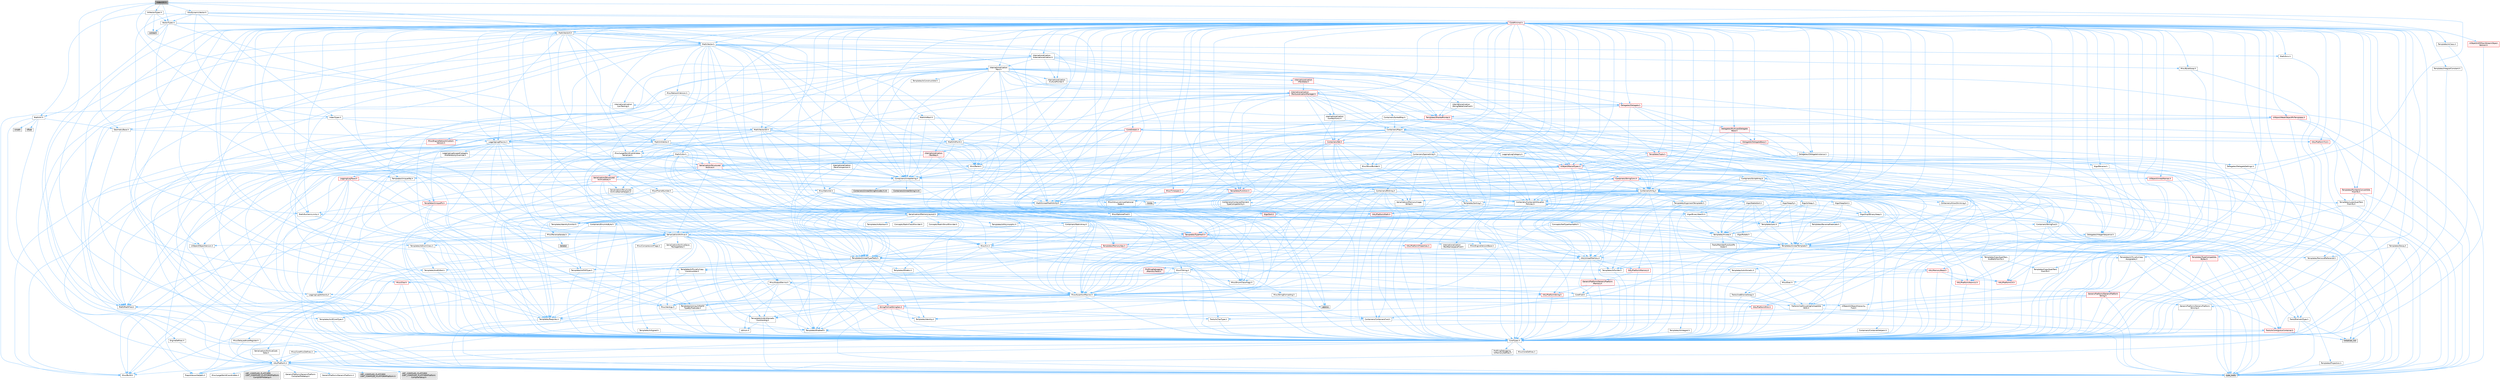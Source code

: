digraph "IndexUtil.h"
{
 // INTERACTIVE_SVG=YES
 // LATEX_PDF_SIZE
  bgcolor="transparent";
  edge [fontname=Helvetica,fontsize=10,labelfontname=Helvetica,labelfontsize=10];
  node [fontname=Helvetica,fontsize=10,shape=box,height=0.2,width=0.4];
  Node1 [id="Node000001",label="IndexUtil.h",height=0.2,width=0.4,color="gray40", fillcolor="grey60", style="filled", fontcolor="black",tooltip=" "];
  Node1 -> Node2 [id="edge1_Node000001_Node000002",color="steelblue1",style="solid",tooltip=" "];
  Node2 [id="Node000002",label="Containers/Array.h",height=0.2,width=0.4,color="grey40", fillcolor="white", style="filled",URL="$df/dd0/Array_8h.html",tooltip=" "];
  Node2 -> Node3 [id="edge2_Node000002_Node000003",color="steelblue1",style="solid",tooltip=" "];
  Node3 [id="Node000003",label="CoreTypes.h",height=0.2,width=0.4,color="grey40", fillcolor="white", style="filled",URL="$dc/dec/CoreTypes_8h.html",tooltip=" "];
  Node3 -> Node4 [id="edge3_Node000003_Node000004",color="steelblue1",style="solid",tooltip=" "];
  Node4 [id="Node000004",label="HAL/Platform.h",height=0.2,width=0.4,color="grey40", fillcolor="white", style="filled",URL="$d9/dd0/Platform_8h.html",tooltip=" "];
  Node4 -> Node5 [id="edge4_Node000004_Node000005",color="steelblue1",style="solid",tooltip=" "];
  Node5 [id="Node000005",label="Misc/Build.h",height=0.2,width=0.4,color="grey40", fillcolor="white", style="filled",URL="$d3/dbb/Build_8h.html",tooltip=" "];
  Node4 -> Node6 [id="edge5_Node000004_Node000006",color="steelblue1",style="solid",tooltip=" "];
  Node6 [id="Node000006",label="Misc/LargeWorldCoordinates.h",height=0.2,width=0.4,color="grey40", fillcolor="white", style="filled",URL="$d2/dcb/LargeWorldCoordinates_8h.html",tooltip=" "];
  Node4 -> Node7 [id="edge6_Node000004_Node000007",color="steelblue1",style="solid",tooltip=" "];
  Node7 [id="Node000007",label="type_traits",height=0.2,width=0.4,color="grey60", fillcolor="#E0E0E0", style="filled",tooltip=" "];
  Node4 -> Node8 [id="edge7_Node000004_Node000008",color="steelblue1",style="solid",tooltip=" "];
  Node8 [id="Node000008",label="PreprocessorHelpers.h",height=0.2,width=0.4,color="grey40", fillcolor="white", style="filled",URL="$db/ddb/PreprocessorHelpers_8h.html",tooltip=" "];
  Node4 -> Node9 [id="edge8_Node000004_Node000009",color="steelblue1",style="solid",tooltip=" "];
  Node9 [id="Node000009",label="UBT_COMPILED_PLATFORM\l/UBT_COMPILED_PLATFORMPlatform\lCompilerPreSetup.h",height=0.2,width=0.4,color="grey60", fillcolor="#E0E0E0", style="filled",tooltip=" "];
  Node4 -> Node10 [id="edge9_Node000004_Node000010",color="steelblue1",style="solid",tooltip=" "];
  Node10 [id="Node000010",label="GenericPlatform/GenericPlatform\lCompilerPreSetup.h",height=0.2,width=0.4,color="grey40", fillcolor="white", style="filled",URL="$d9/dc8/GenericPlatformCompilerPreSetup_8h.html",tooltip=" "];
  Node4 -> Node11 [id="edge10_Node000004_Node000011",color="steelblue1",style="solid",tooltip=" "];
  Node11 [id="Node000011",label="GenericPlatform/GenericPlatform.h",height=0.2,width=0.4,color="grey40", fillcolor="white", style="filled",URL="$d6/d84/GenericPlatform_8h.html",tooltip=" "];
  Node4 -> Node12 [id="edge11_Node000004_Node000012",color="steelblue1",style="solid",tooltip=" "];
  Node12 [id="Node000012",label="UBT_COMPILED_PLATFORM\l/UBT_COMPILED_PLATFORMPlatform.h",height=0.2,width=0.4,color="grey60", fillcolor="#E0E0E0", style="filled",tooltip=" "];
  Node4 -> Node13 [id="edge12_Node000004_Node000013",color="steelblue1",style="solid",tooltip=" "];
  Node13 [id="Node000013",label="UBT_COMPILED_PLATFORM\l/UBT_COMPILED_PLATFORMPlatform\lCompilerSetup.h",height=0.2,width=0.4,color="grey60", fillcolor="#E0E0E0", style="filled",tooltip=" "];
  Node3 -> Node14 [id="edge13_Node000003_Node000014",color="steelblue1",style="solid",tooltip=" "];
  Node14 [id="Node000014",label="ProfilingDebugging\l/UMemoryDefines.h",height=0.2,width=0.4,color="grey40", fillcolor="white", style="filled",URL="$d2/da2/UMemoryDefines_8h.html",tooltip=" "];
  Node3 -> Node15 [id="edge14_Node000003_Node000015",color="steelblue1",style="solid",tooltip=" "];
  Node15 [id="Node000015",label="Misc/CoreMiscDefines.h",height=0.2,width=0.4,color="grey40", fillcolor="white", style="filled",URL="$da/d38/CoreMiscDefines_8h.html",tooltip=" "];
  Node15 -> Node4 [id="edge15_Node000015_Node000004",color="steelblue1",style="solid",tooltip=" "];
  Node15 -> Node8 [id="edge16_Node000015_Node000008",color="steelblue1",style="solid",tooltip=" "];
  Node3 -> Node16 [id="edge17_Node000003_Node000016",color="steelblue1",style="solid",tooltip=" "];
  Node16 [id="Node000016",label="Misc/CoreDefines.h",height=0.2,width=0.4,color="grey40", fillcolor="white", style="filled",URL="$d3/dd2/CoreDefines_8h.html",tooltip=" "];
  Node2 -> Node17 [id="edge18_Node000002_Node000017",color="steelblue1",style="solid",tooltip=" "];
  Node17 [id="Node000017",label="Misc/AssertionMacros.h",height=0.2,width=0.4,color="grey40", fillcolor="white", style="filled",URL="$d0/dfa/AssertionMacros_8h.html",tooltip=" "];
  Node17 -> Node3 [id="edge19_Node000017_Node000003",color="steelblue1",style="solid",tooltip=" "];
  Node17 -> Node4 [id="edge20_Node000017_Node000004",color="steelblue1",style="solid",tooltip=" "];
  Node17 -> Node18 [id="edge21_Node000017_Node000018",color="steelblue1",style="solid",tooltip=" "];
  Node18 [id="Node000018",label="HAL/PlatformMisc.h",height=0.2,width=0.4,color="red", fillcolor="#FFF0F0", style="filled",URL="$d0/df5/PlatformMisc_8h.html",tooltip=" "];
  Node18 -> Node3 [id="edge22_Node000018_Node000003",color="steelblue1",style="solid",tooltip=" "];
  Node17 -> Node8 [id="edge23_Node000017_Node000008",color="steelblue1",style="solid",tooltip=" "];
  Node17 -> Node54 [id="edge24_Node000017_Node000054",color="steelblue1",style="solid",tooltip=" "];
  Node54 [id="Node000054",label="Templates/EnableIf.h",height=0.2,width=0.4,color="grey40", fillcolor="white", style="filled",URL="$d7/d60/EnableIf_8h.html",tooltip=" "];
  Node54 -> Node3 [id="edge25_Node000054_Node000003",color="steelblue1",style="solid",tooltip=" "];
  Node17 -> Node55 [id="edge26_Node000017_Node000055",color="steelblue1",style="solid",tooltip=" "];
  Node55 [id="Node000055",label="Templates/IsArrayOrRefOf\lTypeByPredicate.h",height=0.2,width=0.4,color="grey40", fillcolor="white", style="filled",URL="$d6/da1/IsArrayOrRefOfTypeByPredicate_8h.html",tooltip=" "];
  Node55 -> Node3 [id="edge27_Node000055_Node000003",color="steelblue1",style="solid",tooltip=" "];
  Node17 -> Node56 [id="edge28_Node000017_Node000056",color="steelblue1",style="solid",tooltip=" "];
  Node56 [id="Node000056",label="Templates/IsValidVariadic\lFunctionArg.h",height=0.2,width=0.4,color="grey40", fillcolor="white", style="filled",URL="$d0/dc8/IsValidVariadicFunctionArg_8h.html",tooltip=" "];
  Node56 -> Node3 [id="edge29_Node000056_Node000003",color="steelblue1",style="solid",tooltip=" "];
  Node56 -> Node57 [id="edge30_Node000056_Node000057",color="steelblue1",style="solid",tooltip=" "];
  Node57 [id="Node000057",label="IsEnum.h",height=0.2,width=0.4,color="grey40", fillcolor="white", style="filled",URL="$d4/de5/IsEnum_8h.html",tooltip=" "];
  Node56 -> Node7 [id="edge31_Node000056_Node000007",color="steelblue1",style="solid",tooltip=" "];
  Node17 -> Node58 [id="edge32_Node000017_Node000058",color="steelblue1",style="solid",tooltip=" "];
  Node58 [id="Node000058",label="Traits/IsCharEncodingCompatible\lWith.h",height=0.2,width=0.4,color="grey40", fillcolor="white", style="filled",URL="$df/dd1/IsCharEncodingCompatibleWith_8h.html",tooltip=" "];
  Node58 -> Node7 [id="edge33_Node000058_Node000007",color="steelblue1",style="solid",tooltip=" "];
  Node58 -> Node59 [id="edge34_Node000058_Node000059",color="steelblue1",style="solid",tooltip=" "];
  Node59 [id="Node000059",label="Traits/IsCharType.h",height=0.2,width=0.4,color="grey40", fillcolor="white", style="filled",URL="$db/d51/IsCharType_8h.html",tooltip=" "];
  Node59 -> Node3 [id="edge35_Node000059_Node000003",color="steelblue1",style="solid",tooltip=" "];
  Node17 -> Node60 [id="edge36_Node000017_Node000060",color="steelblue1",style="solid",tooltip=" "];
  Node60 [id="Node000060",label="Misc/VarArgs.h",height=0.2,width=0.4,color="grey40", fillcolor="white", style="filled",URL="$d5/d6f/VarArgs_8h.html",tooltip=" "];
  Node60 -> Node3 [id="edge37_Node000060_Node000003",color="steelblue1",style="solid",tooltip=" "];
  Node17 -> Node61 [id="edge38_Node000017_Node000061",color="steelblue1",style="solid",tooltip=" "];
  Node61 [id="Node000061",label="String/FormatStringSan.h",height=0.2,width=0.4,color="red", fillcolor="#FFF0F0", style="filled",URL="$d3/d8b/FormatStringSan_8h.html",tooltip=" "];
  Node61 -> Node7 [id="edge39_Node000061_Node000007",color="steelblue1",style="solid",tooltip=" "];
  Node61 -> Node3 [id="edge40_Node000061_Node000003",color="steelblue1",style="solid",tooltip=" "];
  Node61 -> Node62 [id="edge41_Node000061_Node000062",color="steelblue1",style="solid",tooltip=" "];
  Node62 [id="Node000062",label="Templates/Requires.h",height=0.2,width=0.4,color="grey40", fillcolor="white", style="filled",URL="$dc/d96/Requires_8h.html",tooltip=" "];
  Node62 -> Node54 [id="edge42_Node000062_Node000054",color="steelblue1",style="solid",tooltip=" "];
  Node62 -> Node7 [id="edge43_Node000062_Node000007",color="steelblue1",style="solid",tooltip=" "];
  Node61 -> Node63 [id="edge44_Node000061_Node000063",color="steelblue1",style="solid",tooltip=" "];
  Node63 [id="Node000063",label="Templates/Identity.h",height=0.2,width=0.4,color="grey40", fillcolor="white", style="filled",URL="$d0/dd5/Identity_8h.html",tooltip=" "];
  Node61 -> Node56 [id="edge45_Node000061_Node000056",color="steelblue1",style="solid",tooltip=" "];
  Node61 -> Node59 [id="edge46_Node000061_Node000059",color="steelblue1",style="solid",tooltip=" "];
  Node61 -> Node26 [id="edge47_Node000061_Node000026",color="steelblue1",style="solid",tooltip=" "];
  Node26 [id="Node000026",label="Containers/ContainersFwd.h",height=0.2,width=0.4,color="grey40", fillcolor="white", style="filled",URL="$d4/d0a/ContainersFwd_8h.html",tooltip=" "];
  Node26 -> Node4 [id="edge48_Node000026_Node000004",color="steelblue1",style="solid",tooltip=" "];
  Node26 -> Node3 [id="edge49_Node000026_Node000003",color="steelblue1",style="solid",tooltip=" "];
  Node26 -> Node23 [id="edge50_Node000026_Node000023",color="steelblue1",style="solid",tooltip=" "];
  Node23 [id="Node000023",label="Traits/IsContiguousContainer.h",height=0.2,width=0.4,color="red", fillcolor="#FFF0F0", style="filled",URL="$d5/d3c/IsContiguousContainer_8h.html",tooltip=" "];
  Node23 -> Node3 [id="edge51_Node000023_Node000003",color="steelblue1",style="solid",tooltip=" "];
  Node23 -> Node22 [id="edge52_Node000023_Node000022",color="steelblue1",style="solid",tooltip=" "];
  Node22 [id="Node000022",label="initializer_list",height=0.2,width=0.4,color="grey60", fillcolor="#E0E0E0", style="filled",tooltip=" "];
  Node17 -> Node67 [id="edge53_Node000017_Node000067",color="steelblue1",style="solid",tooltip=" "];
  Node67 [id="Node000067",label="atomic",height=0.2,width=0.4,color="grey60", fillcolor="#E0E0E0", style="filled",tooltip=" "];
  Node2 -> Node68 [id="edge54_Node000002_Node000068",color="steelblue1",style="solid",tooltip=" "];
  Node68 [id="Node000068",label="Misc/IntrusiveUnsetOptional\lState.h",height=0.2,width=0.4,color="grey40", fillcolor="white", style="filled",URL="$d2/d0a/IntrusiveUnsetOptionalState_8h.html",tooltip=" "];
  Node68 -> Node69 [id="edge55_Node000068_Node000069",color="steelblue1",style="solid",tooltip=" "];
  Node69 [id="Node000069",label="Misc/OptionalFwd.h",height=0.2,width=0.4,color="grey40", fillcolor="white", style="filled",URL="$dc/d50/OptionalFwd_8h.html",tooltip=" "];
  Node2 -> Node70 [id="edge56_Node000002_Node000070",color="steelblue1",style="solid",tooltip=" "];
  Node70 [id="Node000070",label="Misc/ReverseIterate.h",height=0.2,width=0.4,color="grey40", fillcolor="white", style="filled",URL="$db/de3/ReverseIterate_8h.html",tooltip=" "];
  Node70 -> Node4 [id="edge57_Node000070_Node000004",color="steelblue1",style="solid",tooltip=" "];
  Node70 -> Node71 [id="edge58_Node000070_Node000071",color="steelblue1",style="solid",tooltip=" "];
  Node71 [id="Node000071",label="iterator",height=0.2,width=0.4,color="grey60", fillcolor="#E0E0E0", style="filled",tooltip=" "];
  Node2 -> Node72 [id="edge59_Node000002_Node000072",color="steelblue1",style="solid",tooltip=" "];
  Node72 [id="Node000072",label="HAL/UnrealMemory.h",height=0.2,width=0.4,color="grey40", fillcolor="white", style="filled",URL="$d9/d96/UnrealMemory_8h.html",tooltip=" "];
  Node72 -> Node3 [id="edge60_Node000072_Node000003",color="steelblue1",style="solid",tooltip=" "];
  Node72 -> Node73 [id="edge61_Node000072_Node000073",color="steelblue1",style="solid",tooltip=" "];
  Node73 [id="Node000073",label="GenericPlatform/GenericPlatform\lMemory.h",height=0.2,width=0.4,color="red", fillcolor="#FFF0F0", style="filled",URL="$dd/d22/GenericPlatformMemory_8h.html",tooltip=" "];
  Node73 -> Node25 [id="edge62_Node000073_Node000025",color="steelblue1",style="solid",tooltip=" "];
  Node25 [id="Node000025",label="CoreFwd.h",height=0.2,width=0.4,color="grey40", fillcolor="white", style="filled",URL="$d1/d1e/CoreFwd_8h.html",tooltip=" "];
  Node25 -> Node3 [id="edge63_Node000025_Node000003",color="steelblue1",style="solid",tooltip=" "];
  Node25 -> Node26 [id="edge64_Node000025_Node000026",color="steelblue1",style="solid",tooltip=" "];
  Node25 -> Node27 [id="edge65_Node000025_Node000027",color="steelblue1",style="solid",tooltip=" "];
  Node27 [id="Node000027",label="Math/MathFwd.h",height=0.2,width=0.4,color="grey40", fillcolor="white", style="filled",URL="$d2/d10/MathFwd_8h.html",tooltip=" "];
  Node27 -> Node4 [id="edge66_Node000027_Node000004",color="steelblue1",style="solid",tooltip=" "];
  Node25 -> Node28 [id="edge67_Node000025_Node000028",color="steelblue1",style="solid",tooltip=" "];
  Node28 [id="Node000028",label="UObject/UObjectHierarchy\lFwd.h",height=0.2,width=0.4,color="grey40", fillcolor="white", style="filled",URL="$d3/d13/UObjectHierarchyFwd_8h.html",tooltip=" "];
  Node73 -> Node3 [id="edge68_Node000073_Node000003",color="steelblue1",style="solid",tooltip=" "];
  Node73 -> Node74 [id="edge69_Node000073_Node000074",color="steelblue1",style="solid",tooltip=" "];
  Node74 [id="Node000074",label="HAL/PlatformString.h",height=0.2,width=0.4,color="red", fillcolor="#FFF0F0", style="filled",URL="$db/db5/PlatformString_8h.html",tooltip=" "];
  Node74 -> Node3 [id="edge70_Node000074_Node000003",color="steelblue1",style="solid",tooltip=" "];
  Node72 -> Node76 [id="edge71_Node000072_Node000076",color="steelblue1",style="solid",tooltip=" "];
  Node76 [id="Node000076",label="HAL/MemoryBase.h",height=0.2,width=0.4,color="red", fillcolor="#FFF0F0", style="filled",URL="$d6/d9f/MemoryBase_8h.html",tooltip=" "];
  Node76 -> Node3 [id="edge72_Node000076_Node000003",color="steelblue1",style="solid",tooltip=" "];
  Node76 -> Node47 [id="edge73_Node000076_Node000047",color="steelblue1",style="solid",tooltip=" "];
  Node47 [id="Node000047",label="HAL/PlatformAtomics.h",height=0.2,width=0.4,color="red", fillcolor="#FFF0F0", style="filled",URL="$d3/d36/PlatformAtomics_8h.html",tooltip=" "];
  Node47 -> Node3 [id="edge74_Node000047_Node000003",color="steelblue1",style="solid",tooltip=" "];
  Node76 -> Node30 [id="edge75_Node000076_Node000030",color="steelblue1",style="solid",tooltip=" "];
  Node30 [id="Node000030",label="HAL/PlatformCrt.h",height=0.2,width=0.4,color="red", fillcolor="#FFF0F0", style="filled",URL="$d8/d75/PlatformCrt_8h.html",tooltip=" "];
  Node76 -> Node77 [id="edge76_Node000076_Node000077",color="steelblue1",style="solid",tooltip=" "];
  Node77 [id="Node000077",label="Misc/Exec.h",height=0.2,width=0.4,color="grey40", fillcolor="white", style="filled",URL="$de/ddb/Exec_8h.html",tooltip=" "];
  Node77 -> Node3 [id="edge77_Node000077_Node000003",color="steelblue1",style="solid",tooltip=" "];
  Node77 -> Node17 [id="edge78_Node000077_Node000017",color="steelblue1",style="solid",tooltip=" "];
  Node76 -> Node78 [id="edge79_Node000076_Node000078",color="steelblue1",style="solid",tooltip=" "];
  Node78 [id="Node000078",label="Misc/OutputDevice.h",height=0.2,width=0.4,color="grey40", fillcolor="white", style="filled",URL="$d7/d32/OutputDevice_8h.html",tooltip=" "];
  Node78 -> Node25 [id="edge80_Node000078_Node000025",color="steelblue1",style="solid",tooltip=" "];
  Node78 -> Node3 [id="edge81_Node000078_Node000003",color="steelblue1",style="solid",tooltip=" "];
  Node78 -> Node79 [id="edge82_Node000078_Node000079",color="steelblue1",style="solid",tooltip=" "];
  Node79 [id="Node000079",label="Logging/LogVerbosity.h",height=0.2,width=0.4,color="grey40", fillcolor="white", style="filled",URL="$d2/d8f/LogVerbosity_8h.html",tooltip=" "];
  Node79 -> Node3 [id="edge83_Node000079_Node000003",color="steelblue1",style="solid",tooltip=" "];
  Node78 -> Node60 [id="edge84_Node000078_Node000060",color="steelblue1",style="solid",tooltip=" "];
  Node78 -> Node55 [id="edge85_Node000078_Node000055",color="steelblue1",style="solid",tooltip=" "];
  Node78 -> Node56 [id="edge86_Node000078_Node000056",color="steelblue1",style="solid",tooltip=" "];
  Node78 -> Node58 [id="edge87_Node000078_Node000058",color="steelblue1",style="solid",tooltip=" "];
  Node72 -> Node89 [id="edge88_Node000072_Node000089",color="steelblue1",style="solid",tooltip=" "];
  Node89 [id="Node000089",label="HAL/PlatformMemory.h",height=0.2,width=0.4,color="red", fillcolor="#FFF0F0", style="filled",URL="$de/d68/PlatformMemory_8h.html",tooltip=" "];
  Node89 -> Node3 [id="edge89_Node000089_Node000003",color="steelblue1",style="solid",tooltip=" "];
  Node89 -> Node73 [id="edge90_Node000089_Node000073",color="steelblue1",style="solid",tooltip=" "];
  Node72 -> Node91 [id="edge91_Node000072_Node000091",color="steelblue1",style="solid",tooltip=" "];
  Node91 [id="Node000091",label="ProfilingDebugging\l/MemoryTrace.h",height=0.2,width=0.4,color="red", fillcolor="#FFF0F0", style="filled",URL="$da/dd7/MemoryTrace_8h.html",tooltip=" "];
  Node91 -> Node4 [id="edge92_Node000091_Node000004",color="steelblue1",style="solid",tooltip=" "];
  Node91 -> Node42 [id="edge93_Node000091_Node000042",color="steelblue1",style="solid",tooltip=" "];
  Node42 [id="Node000042",label="Misc/EnumClassFlags.h",height=0.2,width=0.4,color="grey40", fillcolor="white", style="filled",URL="$d8/de7/EnumClassFlags_8h.html",tooltip=" "];
  Node72 -> Node92 [id="edge94_Node000072_Node000092",color="steelblue1",style="solid",tooltip=" "];
  Node92 [id="Node000092",label="Templates/IsPointer.h",height=0.2,width=0.4,color="grey40", fillcolor="white", style="filled",URL="$d7/d05/IsPointer_8h.html",tooltip=" "];
  Node92 -> Node3 [id="edge95_Node000092_Node000003",color="steelblue1",style="solid",tooltip=" "];
  Node2 -> Node93 [id="edge96_Node000002_Node000093",color="steelblue1",style="solid",tooltip=" "];
  Node93 [id="Node000093",label="Templates/UnrealTypeTraits.h",height=0.2,width=0.4,color="grey40", fillcolor="white", style="filled",URL="$d2/d2d/UnrealTypeTraits_8h.html",tooltip=" "];
  Node93 -> Node3 [id="edge97_Node000093_Node000003",color="steelblue1",style="solid",tooltip=" "];
  Node93 -> Node92 [id="edge98_Node000093_Node000092",color="steelblue1",style="solid",tooltip=" "];
  Node93 -> Node17 [id="edge99_Node000093_Node000017",color="steelblue1",style="solid",tooltip=" "];
  Node93 -> Node85 [id="edge100_Node000093_Node000085",color="steelblue1",style="solid",tooltip=" "];
  Node85 [id="Node000085",label="Templates/AndOrNot.h",height=0.2,width=0.4,color="grey40", fillcolor="white", style="filled",URL="$db/d0a/AndOrNot_8h.html",tooltip=" "];
  Node85 -> Node3 [id="edge101_Node000085_Node000003",color="steelblue1",style="solid",tooltip=" "];
  Node93 -> Node54 [id="edge102_Node000093_Node000054",color="steelblue1",style="solid",tooltip=" "];
  Node93 -> Node94 [id="edge103_Node000093_Node000094",color="steelblue1",style="solid",tooltip=" "];
  Node94 [id="Node000094",label="Templates/IsArithmetic.h",height=0.2,width=0.4,color="grey40", fillcolor="white", style="filled",URL="$d2/d5d/IsArithmetic_8h.html",tooltip=" "];
  Node94 -> Node3 [id="edge104_Node000094_Node000003",color="steelblue1",style="solid",tooltip=" "];
  Node93 -> Node57 [id="edge105_Node000093_Node000057",color="steelblue1",style="solid",tooltip=" "];
  Node93 -> Node95 [id="edge106_Node000093_Node000095",color="steelblue1",style="solid",tooltip=" "];
  Node95 [id="Node000095",label="Templates/Models.h",height=0.2,width=0.4,color="grey40", fillcolor="white", style="filled",URL="$d3/d0c/Models_8h.html",tooltip=" "];
  Node95 -> Node63 [id="edge107_Node000095_Node000063",color="steelblue1",style="solid",tooltip=" "];
  Node93 -> Node96 [id="edge108_Node000093_Node000096",color="steelblue1",style="solid",tooltip=" "];
  Node96 [id="Node000096",label="Templates/IsPODType.h",height=0.2,width=0.4,color="grey40", fillcolor="white", style="filled",URL="$d7/db1/IsPODType_8h.html",tooltip=" "];
  Node96 -> Node3 [id="edge109_Node000096_Node000003",color="steelblue1",style="solid",tooltip=" "];
  Node93 -> Node97 [id="edge110_Node000093_Node000097",color="steelblue1",style="solid",tooltip=" "];
  Node97 [id="Node000097",label="Templates/IsUECoreType.h",height=0.2,width=0.4,color="grey40", fillcolor="white", style="filled",URL="$d1/db8/IsUECoreType_8h.html",tooltip=" "];
  Node97 -> Node3 [id="edge111_Node000097_Node000003",color="steelblue1",style="solid",tooltip=" "];
  Node97 -> Node7 [id="edge112_Node000097_Node000007",color="steelblue1",style="solid",tooltip=" "];
  Node93 -> Node86 [id="edge113_Node000093_Node000086",color="steelblue1",style="solid",tooltip=" "];
  Node86 [id="Node000086",label="Templates/IsTriviallyCopy\lConstructible.h",height=0.2,width=0.4,color="grey40", fillcolor="white", style="filled",URL="$d3/d78/IsTriviallyCopyConstructible_8h.html",tooltip=" "];
  Node86 -> Node3 [id="edge114_Node000086_Node000003",color="steelblue1",style="solid",tooltip=" "];
  Node86 -> Node7 [id="edge115_Node000086_Node000007",color="steelblue1",style="solid",tooltip=" "];
  Node2 -> Node98 [id="edge116_Node000002_Node000098",color="steelblue1",style="solid",tooltip=" "];
  Node98 [id="Node000098",label="Templates/UnrealTemplate.h",height=0.2,width=0.4,color="grey40", fillcolor="white", style="filled",URL="$d4/d24/UnrealTemplate_8h.html",tooltip=" "];
  Node98 -> Node3 [id="edge117_Node000098_Node000003",color="steelblue1",style="solid",tooltip=" "];
  Node98 -> Node92 [id="edge118_Node000098_Node000092",color="steelblue1",style="solid",tooltip=" "];
  Node98 -> Node72 [id="edge119_Node000098_Node000072",color="steelblue1",style="solid",tooltip=" "];
  Node98 -> Node99 [id="edge120_Node000098_Node000099",color="steelblue1",style="solid",tooltip=" "];
  Node99 [id="Node000099",label="Templates/CopyQualifiers\lAndRefsFromTo.h",height=0.2,width=0.4,color="grey40", fillcolor="white", style="filled",URL="$d3/db3/CopyQualifiersAndRefsFromTo_8h.html",tooltip=" "];
  Node99 -> Node100 [id="edge121_Node000099_Node000100",color="steelblue1",style="solid",tooltip=" "];
  Node100 [id="Node000100",label="Templates/CopyQualifiers\lFromTo.h",height=0.2,width=0.4,color="grey40", fillcolor="white", style="filled",URL="$d5/db4/CopyQualifiersFromTo_8h.html",tooltip=" "];
  Node98 -> Node93 [id="edge122_Node000098_Node000093",color="steelblue1",style="solid",tooltip=" "];
  Node98 -> Node101 [id="edge123_Node000098_Node000101",color="steelblue1",style="solid",tooltip=" "];
  Node101 [id="Node000101",label="Templates/RemoveReference.h",height=0.2,width=0.4,color="grey40", fillcolor="white", style="filled",URL="$da/dbe/RemoveReference_8h.html",tooltip=" "];
  Node101 -> Node3 [id="edge124_Node000101_Node000003",color="steelblue1",style="solid",tooltip=" "];
  Node98 -> Node62 [id="edge125_Node000098_Node000062",color="steelblue1",style="solid",tooltip=" "];
  Node98 -> Node102 [id="edge126_Node000098_Node000102",color="steelblue1",style="solid",tooltip=" "];
  Node102 [id="Node000102",label="Templates/TypeCompatible\lBytes.h",height=0.2,width=0.4,color="red", fillcolor="#FFF0F0", style="filled",URL="$df/d0a/TypeCompatibleBytes_8h.html",tooltip=" "];
  Node102 -> Node3 [id="edge127_Node000102_Node000003",color="steelblue1",style="solid",tooltip=" "];
  Node102 -> Node7 [id="edge128_Node000102_Node000007",color="steelblue1",style="solid",tooltip=" "];
  Node98 -> Node63 [id="edge129_Node000098_Node000063",color="steelblue1",style="solid",tooltip=" "];
  Node98 -> Node23 [id="edge130_Node000098_Node000023",color="steelblue1",style="solid",tooltip=" "];
  Node98 -> Node103 [id="edge131_Node000098_Node000103",color="steelblue1",style="solid",tooltip=" "];
  Node103 [id="Node000103",label="Traits/UseBitwiseSwap.h",height=0.2,width=0.4,color="grey40", fillcolor="white", style="filled",URL="$db/df3/UseBitwiseSwap_8h.html",tooltip=" "];
  Node103 -> Node3 [id="edge132_Node000103_Node000003",color="steelblue1",style="solid",tooltip=" "];
  Node103 -> Node7 [id="edge133_Node000103_Node000007",color="steelblue1",style="solid",tooltip=" "];
  Node98 -> Node7 [id="edge134_Node000098_Node000007",color="steelblue1",style="solid",tooltip=" "];
  Node2 -> Node104 [id="edge135_Node000002_Node000104",color="steelblue1",style="solid",tooltip=" "];
  Node104 [id="Node000104",label="Containers/AllowShrinking.h",height=0.2,width=0.4,color="grey40", fillcolor="white", style="filled",URL="$d7/d1a/AllowShrinking_8h.html",tooltip=" "];
  Node104 -> Node3 [id="edge136_Node000104_Node000003",color="steelblue1",style="solid",tooltip=" "];
  Node2 -> Node105 [id="edge137_Node000002_Node000105",color="steelblue1",style="solid",tooltip=" "];
  Node105 [id="Node000105",label="Containers/ContainerAllocation\lPolicies.h",height=0.2,width=0.4,color="grey40", fillcolor="white", style="filled",URL="$d7/dff/ContainerAllocationPolicies_8h.html",tooltip=" "];
  Node105 -> Node3 [id="edge138_Node000105_Node000003",color="steelblue1",style="solid",tooltip=" "];
  Node105 -> Node106 [id="edge139_Node000105_Node000106",color="steelblue1",style="solid",tooltip=" "];
  Node106 [id="Node000106",label="Containers/ContainerHelpers.h",height=0.2,width=0.4,color="grey40", fillcolor="white", style="filled",URL="$d7/d33/ContainerHelpers_8h.html",tooltip=" "];
  Node106 -> Node3 [id="edge140_Node000106_Node000003",color="steelblue1",style="solid",tooltip=" "];
  Node105 -> Node105 [id="edge141_Node000105_Node000105",color="steelblue1",style="solid",tooltip=" "];
  Node105 -> Node107 [id="edge142_Node000105_Node000107",color="steelblue1",style="solid",tooltip=" "];
  Node107 [id="Node000107",label="HAL/PlatformMath.h",height=0.2,width=0.4,color="red", fillcolor="#FFF0F0", style="filled",URL="$dc/d53/PlatformMath_8h.html",tooltip=" "];
  Node107 -> Node3 [id="edge143_Node000107_Node000003",color="steelblue1",style="solid",tooltip=" "];
  Node105 -> Node72 [id="edge144_Node000105_Node000072",color="steelblue1",style="solid",tooltip=" "];
  Node105 -> Node40 [id="edge145_Node000105_Node000040",color="steelblue1",style="solid",tooltip=" "];
  Node40 [id="Node000040",label="Math/NumericLimits.h",height=0.2,width=0.4,color="grey40", fillcolor="white", style="filled",URL="$df/d1b/NumericLimits_8h.html",tooltip=" "];
  Node40 -> Node3 [id="edge146_Node000040_Node000003",color="steelblue1",style="solid",tooltip=" "];
  Node105 -> Node17 [id="edge147_Node000105_Node000017",color="steelblue1",style="solid",tooltip=" "];
  Node105 -> Node115 [id="edge148_Node000105_Node000115",color="steelblue1",style="solid",tooltip=" "];
  Node115 [id="Node000115",label="Templates/IsPolymorphic.h",height=0.2,width=0.4,color="grey40", fillcolor="white", style="filled",URL="$dc/d20/IsPolymorphic_8h.html",tooltip=" "];
  Node105 -> Node116 [id="edge149_Node000105_Node000116",color="steelblue1",style="solid",tooltip=" "];
  Node116 [id="Node000116",label="Templates/MemoryOps.h",height=0.2,width=0.4,color="red", fillcolor="#FFF0F0", style="filled",URL="$db/dea/MemoryOps_8h.html",tooltip=" "];
  Node116 -> Node3 [id="edge150_Node000116_Node000003",color="steelblue1",style="solid",tooltip=" "];
  Node116 -> Node72 [id="edge151_Node000116_Node000072",color="steelblue1",style="solid",tooltip=" "];
  Node116 -> Node87 [id="edge152_Node000116_Node000087",color="steelblue1",style="solid",tooltip=" "];
  Node87 [id="Node000087",label="Templates/IsTriviallyCopy\lAssignable.h",height=0.2,width=0.4,color="grey40", fillcolor="white", style="filled",URL="$d2/df2/IsTriviallyCopyAssignable_8h.html",tooltip=" "];
  Node87 -> Node3 [id="edge153_Node000087_Node000003",color="steelblue1",style="solid",tooltip=" "];
  Node87 -> Node7 [id="edge154_Node000087_Node000007",color="steelblue1",style="solid",tooltip=" "];
  Node116 -> Node86 [id="edge155_Node000116_Node000086",color="steelblue1",style="solid",tooltip=" "];
  Node116 -> Node62 [id="edge156_Node000116_Node000062",color="steelblue1",style="solid",tooltip=" "];
  Node116 -> Node93 [id="edge157_Node000116_Node000093",color="steelblue1",style="solid",tooltip=" "];
  Node116 -> Node103 [id="edge158_Node000116_Node000103",color="steelblue1",style="solid",tooltip=" "];
  Node116 -> Node7 [id="edge159_Node000116_Node000007",color="steelblue1",style="solid",tooltip=" "];
  Node105 -> Node102 [id="edge160_Node000105_Node000102",color="steelblue1",style="solid",tooltip=" "];
  Node105 -> Node7 [id="edge161_Node000105_Node000007",color="steelblue1",style="solid",tooltip=" "];
  Node2 -> Node117 [id="edge162_Node000002_Node000117",color="steelblue1",style="solid",tooltip=" "];
  Node117 [id="Node000117",label="Containers/ContainerElement\lTypeCompatibility.h",height=0.2,width=0.4,color="grey40", fillcolor="white", style="filled",URL="$df/ddf/ContainerElementTypeCompatibility_8h.html",tooltip=" "];
  Node117 -> Node3 [id="edge163_Node000117_Node000003",color="steelblue1",style="solid",tooltip=" "];
  Node117 -> Node93 [id="edge164_Node000117_Node000093",color="steelblue1",style="solid",tooltip=" "];
  Node2 -> Node118 [id="edge165_Node000002_Node000118",color="steelblue1",style="solid",tooltip=" "];
  Node118 [id="Node000118",label="Serialization/Archive.h",height=0.2,width=0.4,color="grey40", fillcolor="white", style="filled",URL="$d7/d3b/Archive_8h.html",tooltip=" "];
  Node118 -> Node25 [id="edge166_Node000118_Node000025",color="steelblue1",style="solid",tooltip=" "];
  Node118 -> Node3 [id="edge167_Node000118_Node000003",color="steelblue1",style="solid",tooltip=" "];
  Node118 -> Node119 [id="edge168_Node000118_Node000119",color="steelblue1",style="solid",tooltip=" "];
  Node119 [id="Node000119",label="HAL/PlatformProperties.h",height=0.2,width=0.4,color="red", fillcolor="#FFF0F0", style="filled",URL="$d9/db0/PlatformProperties_8h.html",tooltip=" "];
  Node119 -> Node3 [id="edge169_Node000119_Node000003",color="steelblue1",style="solid",tooltip=" "];
  Node118 -> Node122 [id="edge170_Node000118_Node000122",color="steelblue1",style="solid",tooltip=" "];
  Node122 [id="Node000122",label="Internationalization\l/TextNamespaceFwd.h",height=0.2,width=0.4,color="grey40", fillcolor="white", style="filled",URL="$d8/d97/TextNamespaceFwd_8h.html",tooltip=" "];
  Node122 -> Node3 [id="edge171_Node000122_Node000003",color="steelblue1",style="solid",tooltip=" "];
  Node118 -> Node27 [id="edge172_Node000118_Node000027",color="steelblue1",style="solid",tooltip=" "];
  Node118 -> Node17 [id="edge173_Node000118_Node000017",color="steelblue1",style="solid",tooltip=" "];
  Node118 -> Node5 [id="edge174_Node000118_Node000005",color="steelblue1",style="solid",tooltip=" "];
  Node118 -> Node41 [id="edge175_Node000118_Node000041",color="steelblue1",style="solid",tooltip=" "];
  Node41 [id="Node000041",label="Misc/CompressionFlags.h",height=0.2,width=0.4,color="grey40", fillcolor="white", style="filled",URL="$d9/d76/CompressionFlags_8h.html",tooltip=" "];
  Node118 -> Node123 [id="edge176_Node000118_Node000123",color="steelblue1",style="solid",tooltip=" "];
  Node123 [id="Node000123",label="Misc/EngineVersionBase.h",height=0.2,width=0.4,color="grey40", fillcolor="white", style="filled",URL="$d5/d2b/EngineVersionBase_8h.html",tooltip=" "];
  Node123 -> Node3 [id="edge177_Node000123_Node000003",color="steelblue1",style="solid",tooltip=" "];
  Node118 -> Node60 [id="edge178_Node000118_Node000060",color="steelblue1",style="solid",tooltip=" "];
  Node118 -> Node124 [id="edge179_Node000118_Node000124",color="steelblue1",style="solid",tooltip=" "];
  Node124 [id="Node000124",label="Serialization/ArchiveCook\lData.h",height=0.2,width=0.4,color="grey40", fillcolor="white", style="filled",URL="$dc/db6/ArchiveCookData_8h.html",tooltip=" "];
  Node124 -> Node4 [id="edge180_Node000124_Node000004",color="steelblue1",style="solid",tooltip=" "];
  Node118 -> Node125 [id="edge181_Node000118_Node000125",color="steelblue1",style="solid",tooltip=" "];
  Node125 [id="Node000125",label="Serialization/ArchiveSave\lPackageData.h",height=0.2,width=0.4,color="grey40", fillcolor="white", style="filled",URL="$d1/d37/ArchiveSavePackageData_8h.html",tooltip=" "];
  Node118 -> Node54 [id="edge182_Node000118_Node000054",color="steelblue1",style="solid",tooltip=" "];
  Node118 -> Node55 [id="edge183_Node000118_Node000055",color="steelblue1",style="solid",tooltip=" "];
  Node118 -> Node126 [id="edge184_Node000118_Node000126",color="steelblue1",style="solid",tooltip=" "];
  Node126 [id="Node000126",label="Templates/IsEnumClass.h",height=0.2,width=0.4,color="grey40", fillcolor="white", style="filled",URL="$d7/d15/IsEnumClass_8h.html",tooltip=" "];
  Node126 -> Node3 [id="edge185_Node000126_Node000003",color="steelblue1",style="solid",tooltip=" "];
  Node126 -> Node85 [id="edge186_Node000126_Node000085",color="steelblue1",style="solid",tooltip=" "];
  Node118 -> Node112 [id="edge187_Node000118_Node000112",color="steelblue1",style="solid",tooltip=" "];
  Node112 [id="Node000112",label="Templates/IsSigned.h",height=0.2,width=0.4,color="grey40", fillcolor="white", style="filled",URL="$d8/dd8/IsSigned_8h.html",tooltip=" "];
  Node112 -> Node3 [id="edge188_Node000112_Node000003",color="steelblue1",style="solid",tooltip=" "];
  Node118 -> Node56 [id="edge189_Node000118_Node000056",color="steelblue1",style="solid",tooltip=" "];
  Node118 -> Node98 [id="edge190_Node000118_Node000098",color="steelblue1",style="solid",tooltip=" "];
  Node118 -> Node58 [id="edge191_Node000118_Node000058",color="steelblue1",style="solid",tooltip=" "];
  Node118 -> Node127 [id="edge192_Node000118_Node000127",color="steelblue1",style="solid",tooltip=" "];
  Node127 [id="Node000127",label="UObject/ObjectVersion.h",height=0.2,width=0.4,color="grey40", fillcolor="white", style="filled",URL="$da/d63/ObjectVersion_8h.html",tooltip=" "];
  Node127 -> Node3 [id="edge193_Node000127_Node000003",color="steelblue1",style="solid",tooltip=" "];
  Node2 -> Node128 [id="edge194_Node000002_Node000128",color="steelblue1",style="solid",tooltip=" "];
  Node128 [id="Node000128",label="Serialization/MemoryImage\lWriter.h",height=0.2,width=0.4,color="grey40", fillcolor="white", style="filled",URL="$d0/d08/MemoryImageWriter_8h.html",tooltip=" "];
  Node128 -> Node3 [id="edge195_Node000128_Node000003",color="steelblue1",style="solid",tooltip=" "];
  Node128 -> Node129 [id="edge196_Node000128_Node000129",color="steelblue1",style="solid",tooltip=" "];
  Node129 [id="Node000129",label="Serialization/MemoryLayout.h",height=0.2,width=0.4,color="grey40", fillcolor="white", style="filled",URL="$d7/d66/MemoryLayout_8h.html",tooltip=" "];
  Node129 -> Node130 [id="edge197_Node000129_Node000130",color="steelblue1",style="solid",tooltip=" "];
  Node130 [id="Node000130",label="Concepts/StaticClassProvider.h",height=0.2,width=0.4,color="grey40", fillcolor="white", style="filled",URL="$dd/d83/StaticClassProvider_8h.html",tooltip=" "];
  Node129 -> Node131 [id="edge198_Node000129_Node000131",color="steelblue1",style="solid",tooltip=" "];
  Node131 [id="Node000131",label="Concepts/StaticStructProvider.h",height=0.2,width=0.4,color="grey40", fillcolor="white", style="filled",URL="$d5/d77/StaticStructProvider_8h.html",tooltip=" "];
  Node129 -> Node132 [id="edge199_Node000129_Node000132",color="steelblue1",style="solid",tooltip=" "];
  Node132 [id="Node000132",label="Containers/EnumAsByte.h",height=0.2,width=0.4,color="grey40", fillcolor="white", style="filled",URL="$d6/d9a/EnumAsByte_8h.html",tooltip=" "];
  Node132 -> Node3 [id="edge200_Node000132_Node000003",color="steelblue1",style="solid",tooltip=" "];
  Node132 -> Node96 [id="edge201_Node000132_Node000096",color="steelblue1",style="solid",tooltip=" "];
  Node132 -> Node133 [id="edge202_Node000132_Node000133",color="steelblue1",style="solid",tooltip=" "];
  Node133 [id="Node000133",label="Templates/TypeHash.h",height=0.2,width=0.4,color="red", fillcolor="#FFF0F0", style="filled",URL="$d1/d62/TypeHash_8h.html",tooltip=" "];
  Node133 -> Node3 [id="edge203_Node000133_Node000003",color="steelblue1",style="solid",tooltip=" "];
  Node133 -> Node62 [id="edge204_Node000133_Node000062",color="steelblue1",style="solid",tooltip=" "];
  Node133 -> Node134 [id="edge205_Node000133_Node000134",color="steelblue1",style="solid",tooltip=" "];
  Node134 [id="Node000134",label="Misc/Crc.h",height=0.2,width=0.4,color="grey40", fillcolor="white", style="filled",URL="$d4/dd2/Crc_8h.html",tooltip=" "];
  Node134 -> Node3 [id="edge206_Node000134_Node000003",color="steelblue1",style="solid",tooltip=" "];
  Node134 -> Node74 [id="edge207_Node000134_Node000074",color="steelblue1",style="solid",tooltip=" "];
  Node134 -> Node17 [id="edge208_Node000134_Node000017",color="steelblue1",style="solid",tooltip=" "];
  Node134 -> Node135 [id="edge209_Node000134_Node000135",color="steelblue1",style="solid",tooltip=" "];
  Node135 [id="Node000135",label="Misc/CString.h",height=0.2,width=0.4,color="grey40", fillcolor="white", style="filled",URL="$d2/d49/CString_8h.html",tooltip=" "];
  Node135 -> Node3 [id="edge210_Node000135_Node000003",color="steelblue1",style="solid",tooltip=" "];
  Node135 -> Node30 [id="edge211_Node000135_Node000030",color="steelblue1",style="solid",tooltip=" "];
  Node135 -> Node74 [id="edge212_Node000135_Node000074",color="steelblue1",style="solid",tooltip=" "];
  Node135 -> Node17 [id="edge213_Node000135_Node000017",color="steelblue1",style="solid",tooltip=" "];
  Node135 -> Node136 [id="edge214_Node000135_Node000136",color="steelblue1",style="solid",tooltip=" "];
  Node136 [id="Node000136",label="Misc/Char.h",height=0.2,width=0.4,color="red", fillcolor="#FFF0F0", style="filled",URL="$d0/d58/Char_8h.html",tooltip=" "];
  Node136 -> Node3 [id="edge215_Node000136_Node000003",color="steelblue1",style="solid",tooltip=" "];
  Node136 -> Node7 [id="edge216_Node000136_Node000007",color="steelblue1",style="solid",tooltip=" "];
  Node135 -> Node60 [id="edge217_Node000135_Node000060",color="steelblue1",style="solid",tooltip=" "];
  Node135 -> Node55 [id="edge218_Node000135_Node000055",color="steelblue1",style="solid",tooltip=" "];
  Node135 -> Node56 [id="edge219_Node000135_Node000056",color="steelblue1",style="solid",tooltip=" "];
  Node135 -> Node58 [id="edge220_Node000135_Node000058",color="steelblue1",style="solid",tooltip=" "];
  Node134 -> Node136 [id="edge221_Node000134_Node000136",color="steelblue1",style="solid",tooltip=" "];
  Node134 -> Node93 [id="edge222_Node000134_Node000093",color="steelblue1",style="solid",tooltip=" "];
  Node134 -> Node59 [id="edge223_Node000134_Node000059",color="steelblue1",style="solid",tooltip=" "];
  Node133 -> Node7 [id="edge224_Node000133_Node000007",color="steelblue1",style="solid",tooltip=" "];
  Node129 -> Node20 [id="edge225_Node000129_Node000020",color="steelblue1",style="solid",tooltip=" "];
  Node20 [id="Node000020",label="Containers/StringFwd.h",height=0.2,width=0.4,color="grey40", fillcolor="white", style="filled",URL="$df/d37/StringFwd_8h.html",tooltip=" "];
  Node20 -> Node3 [id="edge226_Node000020_Node000003",color="steelblue1",style="solid",tooltip=" "];
  Node20 -> Node21 [id="edge227_Node000020_Node000021",color="steelblue1",style="solid",tooltip=" "];
  Node21 [id="Node000021",label="Traits/ElementType.h",height=0.2,width=0.4,color="grey40", fillcolor="white", style="filled",URL="$d5/d4f/ElementType_8h.html",tooltip=" "];
  Node21 -> Node4 [id="edge228_Node000021_Node000004",color="steelblue1",style="solid",tooltip=" "];
  Node21 -> Node22 [id="edge229_Node000021_Node000022",color="steelblue1",style="solid",tooltip=" "];
  Node21 -> Node7 [id="edge230_Node000021_Node000007",color="steelblue1",style="solid",tooltip=" "];
  Node20 -> Node23 [id="edge231_Node000020_Node000023",color="steelblue1",style="solid",tooltip=" "];
  Node129 -> Node72 [id="edge232_Node000129_Node000072",color="steelblue1",style="solid",tooltip=" "];
  Node129 -> Node140 [id="edge233_Node000129_Node000140",color="steelblue1",style="solid",tooltip=" "];
  Node140 [id="Node000140",label="Misc/DelayedAutoRegister.h",height=0.2,width=0.4,color="grey40", fillcolor="white", style="filled",URL="$d1/dda/DelayedAutoRegister_8h.html",tooltip=" "];
  Node140 -> Node4 [id="edge234_Node000140_Node000004",color="steelblue1",style="solid",tooltip=" "];
  Node129 -> Node54 [id="edge235_Node000129_Node000054",color="steelblue1",style="solid",tooltip=" "];
  Node129 -> Node141 [id="edge236_Node000129_Node000141",color="steelblue1",style="solid",tooltip=" "];
  Node141 [id="Node000141",label="Templates/IsAbstract.h",height=0.2,width=0.4,color="grey40", fillcolor="white", style="filled",URL="$d8/db7/IsAbstract_8h.html",tooltip=" "];
  Node129 -> Node115 [id="edge237_Node000129_Node000115",color="steelblue1",style="solid",tooltip=" "];
  Node129 -> Node95 [id="edge238_Node000129_Node000095",color="steelblue1",style="solid",tooltip=" "];
  Node129 -> Node98 [id="edge239_Node000129_Node000098",color="steelblue1",style="solid",tooltip=" "];
  Node2 -> Node142 [id="edge240_Node000002_Node000142",color="steelblue1",style="solid",tooltip=" "];
  Node142 [id="Node000142",label="Algo/Heapify.h",height=0.2,width=0.4,color="grey40", fillcolor="white", style="filled",URL="$d0/d2a/Heapify_8h.html",tooltip=" "];
  Node142 -> Node143 [id="edge241_Node000142_Node000143",color="steelblue1",style="solid",tooltip=" "];
  Node143 [id="Node000143",label="Algo/Impl/BinaryHeap.h",height=0.2,width=0.4,color="grey40", fillcolor="white", style="filled",URL="$d7/da3/Algo_2Impl_2BinaryHeap_8h.html",tooltip=" "];
  Node143 -> Node144 [id="edge242_Node000143_Node000144",color="steelblue1",style="solid",tooltip=" "];
  Node144 [id="Node000144",label="Templates/Invoke.h",height=0.2,width=0.4,color="grey40", fillcolor="white", style="filled",URL="$d7/deb/Invoke_8h.html",tooltip=" "];
  Node144 -> Node3 [id="edge243_Node000144_Node000003",color="steelblue1",style="solid",tooltip=" "];
  Node144 -> Node145 [id="edge244_Node000144_Node000145",color="steelblue1",style="solid",tooltip=" "];
  Node145 [id="Node000145",label="Traits/MemberFunctionPtr\lOuter.h",height=0.2,width=0.4,color="grey40", fillcolor="white", style="filled",URL="$db/da7/MemberFunctionPtrOuter_8h.html",tooltip=" "];
  Node144 -> Node98 [id="edge245_Node000144_Node000098",color="steelblue1",style="solid",tooltip=" "];
  Node144 -> Node7 [id="edge246_Node000144_Node000007",color="steelblue1",style="solid",tooltip=" "];
  Node143 -> Node146 [id="edge247_Node000143_Node000146",color="steelblue1",style="solid",tooltip=" "];
  Node146 [id="Node000146",label="Templates/Projection.h",height=0.2,width=0.4,color="grey40", fillcolor="white", style="filled",URL="$d7/df0/Projection_8h.html",tooltip=" "];
  Node146 -> Node7 [id="edge248_Node000146_Node000007",color="steelblue1",style="solid",tooltip=" "];
  Node143 -> Node147 [id="edge249_Node000143_Node000147",color="steelblue1",style="solid",tooltip=" "];
  Node147 [id="Node000147",label="Templates/ReversePredicate.h",height=0.2,width=0.4,color="grey40", fillcolor="white", style="filled",URL="$d8/d28/ReversePredicate_8h.html",tooltip=" "];
  Node147 -> Node144 [id="edge250_Node000147_Node000144",color="steelblue1",style="solid",tooltip=" "];
  Node147 -> Node98 [id="edge251_Node000147_Node000098",color="steelblue1",style="solid",tooltip=" "];
  Node143 -> Node7 [id="edge252_Node000143_Node000007",color="steelblue1",style="solid",tooltip=" "];
  Node142 -> Node148 [id="edge253_Node000142_Node000148",color="steelblue1",style="solid",tooltip=" "];
  Node148 [id="Node000148",label="Templates/IdentityFunctor.h",height=0.2,width=0.4,color="grey40", fillcolor="white", style="filled",URL="$d7/d2e/IdentityFunctor_8h.html",tooltip=" "];
  Node148 -> Node4 [id="edge254_Node000148_Node000004",color="steelblue1",style="solid",tooltip=" "];
  Node142 -> Node144 [id="edge255_Node000142_Node000144",color="steelblue1",style="solid",tooltip=" "];
  Node142 -> Node149 [id="edge256_Node000142_Node000149",color="steelblue1",style="solid",tooltip=" "];
  Node149 [id="Node000149",label="Templates/Less.h",height=0.2,width=0.4,color="grey40", fillcolor="white", style="filled",URL="$de/dc8/Less_8h.html",tooltip=" "];
  Node149 -> Node3 [id="edge257_Node000149_Node000003",color="steelblue1",style="solid",tooltip=" "];
  Node149 -> Node98 [id="edge258_Node000149_Node000098",color="steelblue1",style="solid",tooltip=" "];
  Node142 -> Node98 [id="edge259_Node000142_Node000098",color="steelblue1",style="solid",tooltip=" "];
  Node2 -> Node150 [id="edge260_Node000002_Node000150",color="steelblue1",style="solid",tooltip=" "];
  Node150 [id="Node000150",label="Algo/HeapSort.h",height=0.2,width=0.4,color="grey40", fillcolor="white", style="filled",URL="$d3/d92/HeapSort_8h.html",tooltip=" "];
  Node150 -> Node143 [id="edge261_Node000150_Node000143",color="steelblue1",style="solid",tooltip=" "];
  Node150 -> Node148 [id="edge262_Node000150_Node000148",color="steelblue1",style="solid",tooltip=" "];
  Node150 -> Node149 [id="edge263_Node000150_Node000149",color="steelblue1",style="solid",tooltip=" "];
  Node150 -> Node98 [id="edge264_Node000150_Node000098",color="steelblue1",style="solid",tooltip=" "];
  Node2 -> Node151 [id="edge265_Node000002_Node000151",color="steelblue1",style="solid",tooltip=" "];
  Node151 [id="Node000151",label="Algo/IsHeap.h",height=0.2,width=0.4,color="grey40", fillcolor="white", style="filled",URL="$de/d32/IsHeap_8h.html",tooltip=" "];
  Node151 -> Node143 [id="edge266_Node000151_Node000143",color="steelblue1",style="solid",tooltip=" "];
  Node151 -> Node148 [id="edge267_Node000151_Node000148",color="steelblue1",style="solid",tooltip=" "];
  Node151 -> Node144 [id="edge268_Node000151_Node000144",color="steelblue1",style="solid",tooltip=" "];
  Node151 -> Node149 [id="edge269_Node000151_Node000149",color="steelblue1",style="solid",tooltip=" "];
  Node151 -> Node98 [id="edge270_Node000151_Node000098",color="steelblue1",style="solid",tooltip=" "];
  Node2 -> Node143 [id="edge271_Node000002_Node000143",color="steelblue1",style="solid",tooltip=" "];
  Node2 -> Node152 [id="edge272_Node000002_Node000152",color="steelblue1",style="solid",tooltip=" "];
  Node152 [id="Node000152",label="Algo/StableSort.h",height=0.2,width=0.4,color="grey40", fillcolor="white", style="filled",URL="$d7/d3c/StableSort_8h.html",tooltip=" "];
  Node152 -> Node153 [id="edge273_Node000152_Node000153",color="steelblue1",style="solid",tooltip=" "];
  Node153 [id="Node000153",label="Algo/BinarySearch.h",height=0.2,width=0.4,color="grey40", fillcolor="white", style="filled",URL="$db/db4/BinarySearch_8h.html",tooltip=" "];
  Node153 -> Node148 [id="edge274_Node000153_Node000148",color="steelblue1",style="solid",tooltip=" "];
  Node153 -> Node144 [id="edge275_Node000153_Node000144",color="steelblue1",style="solid",tooltip=" "];
  Node153 -> Node149 [id="edge276_Node000153_Node000149",color="steelblue1",style="solid",tooltip=" "];
  Node152 -> Node154 [id="edge277_Node000152_Node000154",color="steelblue1",style="solid",tooltip=" "];
  Node154 [id="Node000154",label="Algo/Rotate.h",height=0.2,width=0.4,color="grey40", fillcolor="white", style="filled",URL="$dd/da7/Rotate_8h.html",tooltip=" "];
  Node154 -> Node98 [id="edge278_Node000154_Node000098",color="steelblue1",style="solid",tooltip=" "];
  Node152 -> Node148 [id="edge279_Node000152_Node000148",color="steelblue1",style="solid",tooltip=" "];
  Node152 -> Node144 [id="edge280_Node000152_Node000144",color="steelblue1",style="solid",tooltip=" "];
  Node152 -> Node149 [id="edge281_Node000152_Node000149",color="steelblue1",style="solid",tooltip=" "];
  Node152 -> Node98 [id="edge282_Node000152_Node000098",color="steelblue1",style="solid",tooltip=" "];
  Node2 -> Node155 [id="edge283_Node000002_Node000155",color="steelblue1",style="solid",tooltip=" "];
  Node155 [id="Node000155",label="Concepts/GetTypeHashable.h",height=0.2,width=0.4,color="grey40", fillcolor="white", style="filled",URL="$d3/da2/GetTypeHashable_8h.html",tooltip=" "];
  Node155 -> Node3 [id="edge284_Node000155_Node000003",color="steelblue1",style="solid",tooltip=" "];
  Node155 -> Node133 [id="edge285_Node000155_Node000133",color="steelblue1",style="solid",tooltip=" "];
  Node2 -> Node148 [id="edge286_Node000002_Node000148",color="steelblue1",style="solid",tooltip=" "];
  Node2 -> Node144 [id="edge287_Node000002_Node000144",color="steelblue1",style="solid",tooltip=" "];
  Node2 -> Node149 [id="edge288_Node000002_Node000149",color="steelblue1",style="solid",tooltip=" "];
  Node2 -> Node156 [id="edge289_Node000002_Node000156",color="steelblue1",style="solid",tooltip=" "];
  Node156 [id="Node000156",label="Templates/LosesQualifiers\lFromTo.h",height=0.2,width=0.4,color="grey40", fillcolor="white", style="filled",URL="$d2/db3/LosesQualifiersFromTo_8h.html",tooltip=" "];
  Node156 -> Node100 [id="edge290_Node000156_Node000100",color="steelblue1",style="solid",tooltip=" "];
  Node156 -> Node7 [id="edge291_Node000156_Node000007",color="steelblue1",style="solid",tooltip=" "];
  Node2 -> Node62 [id="edge292_Node000002_Node000062",color="steelblue1",style="solid",tooltip=" "];
  Node2 -> Node157 [id="edge293_Node000002_Node000157",color="steelblue1",style="solid",tooltip=" "];
  Node157 [id="Node000157",label="Templates/Sorting.h",height=0.2,width=0.4,color="grey40", fillcolor="white", style="filled",URL="$d3/d9e/Sorting_8h.html",tooltip=" "];
  Node157 -> Node3 [id="edge294_Node000157_Node000003",color="steelblue1",style="solid",tooltip=" "];
  Node157 -> Node153 [id="edge295_Node000157_Node000153",color="steelblue1",style="solid",tooltip=" "];
  Node157 -> Node158 [id="edge296_Node000157_Node000158",color="steelblue1",style="solid",tooltip=" "];
  Node158 [id="Node000158",label="Algo/Sort.h",height=0.2,width=0.4,color="red", fillcolor="#FFF0F0", style="filled",URL="$d1/d87/Sort_8h.html",tooltip=" "];
  Node157 -> Node107 [id="edge297_Node000157_Node000107",color="steelblue1",style="solid",tooltip=" "];
  Node157 -> Node149 [id="edge298_Node000157_Node000149",color="steelblue1",style="solid",tooltip=" "];
  Node2 -> Node161 [id="edge299_Node000002_Node000161",color="steelblue1",style="solid",tooltip=" "];
  Node161 [id="Node000161",label="Templates/AlignmentTemplates.h",height=0.2,width=0.4,color="grey40", fillcolor="white", style="filled",URL="$dd/d32/AlignmentTemplates_8h.html",tooltip=" "];
  Node161 -> Node3 [id="edge300_Node000161_Node000003",color="steelblue1",style="solid",tooltip=" "];
  Node161 -> Node83 [id="edge301_Node000161_Node000083",color="steelblue1",style="solid",tooltip=" "];
  Node83 [id="Node000083",label="Templates/IsIntegral.h",height=0.2,width=0.4,color="grey40", fillcolor="white", style="filled",URL="$da/d64/IsIntegral_8h.html",tooltip=" "];
  Node83 -> Node3 [id="edge302_Node000083_Node000003",color="steelblue1",style="solid",tooltip=" "];
  Node161 -> Node92 [id="edge303_Node000161_Node000092",color="steelblue1",style="solid",tooltip=" "];
  Node2 -> Node21 [id="edge304_Node000002_Node000021",color="steelblue1",style="solid",tooltip=" "];
  Node2 -> Node113 [id="edge305_Node000002_Node000113",color="steelblue1",style="solid",tooltip=" "];
  Node113 [id="Node000113",label="limits",height=0.2,width=0.4,color="grey60", fillcolor="#E0E0E0", style="filled",tooltip=" "];
  Node2 -> Node7 [id="edge306_Node000002_Node000007",color="steelblue1",style="solid",tooltip=" "];
  Node1 -> Node162 [id="edge307_Node000001_Node000162",color="steelblue1",style="solid",tooltip=" "];
  Node162 [id="Node000162",label="GeometryBase.h",height=0.2,width=0.4,color="grey40", fillcolor="white", style="filled",URL="$d5/d5e/GeometryBase_8h.html",tooltip=" "];
  Node162 -> Node3 [id="edge308_Node000162_Node000003",color="steelblue1",style="solid",tooltip=" "];
  Node162 -> Node163 [id="edge309_Node000162_Node000163",color="steelblue1",style="solid",tooltip=" "];
  Node163 [id="Node000163",label="Logging/LogMacros.h",height=0.2,width=0.4,color="grey40", fillcolor="white", style="filled",URL="$d0/d16/LogMacros_8h.html",tooltip=" "];
  Node163 -> Node164 [id="edge310_Node000163_Node000164",color="steelblue1",style="solid",tooltip=" "];
  Node164 [id="Node000164",label="Containers/UnrealString.h",height=0.2,width=0.4,color="grey40", fillcolor="white", style="filled",URL="$d5/dba/UnrealString_8h.html",tooltip=" "];
  Node164 -> Node165 [id="edge311_Node000164_Node000165",color="steelblue1",style="solid",tooltip=" "];
  Node165 [id="Node000165",label="Containers/UnrealStringIncludes.h.inl",height=0.2,width=0.4,color="grey60", fillcolor="#E0E0E0", style="filled",tooltip=" "];
  Node164 -> Node166 [id="edge312_Node000164_Node000166",color="steelblue1",style="solid",tooltip=" "];
  Node166 [id="Node000166",label="Containers/UnrealString.h.inl",height=0.2,width=0.4,color="grey60", fillcolor="#E0E0E0", style="filled",tooltip=" "];
  Node164 -> Node167 [id="edge313_Node000164_Node000167",color="steelblue1",style="solid",tooltip=" "];
  Node167 [id="Node000167",label="Misc/StringFormatArg.h",height=0.2,width=0.4,color="grey40", fillcolor="white", style="filled",URL="$d2/d16/StringFormatArg_8h.html",tooltip=" "];
  Node167 -> Node26 [id="edge314_Node000167_Node000026",color="steelblue1",style="solid",tooltip=" "];
  Node163 -> Node3 [id="edge315_Node000163_Node000003",color="steelblue1",style="solid",tooltip=" "];
  Node163 -> Node8 [id="edge316_Node000163_Node000008",color="steelblue1",style="solid",tooltip=" "];
  Node163 -> Node168 [id="edge317_Node000163_Node000168",color="steelblue1",style="solid",tooltip=" "];
  Node168 [id="Node000168",label="Logging/LogCategory.h",height=0.2,width=0.4,color="grey40", fillcolor="white", style="filled",URL="$d9/d36/LogCategory_8h.html",tooltip=" "];
  Node168 -> Node3 [id="edge318_Node000168_Node000003",color="steelblue1",style="solid",tooltip=" "];
  Node168 -> Node79 [id="edge319_Node000168_Node000079",color="steelblue1",style="solid",tooltip=" "];
  Node168 -> Node169 [id="edge320_Node000168_Node000169",color="steelblue1",style="solid",tooltip=" "];
  Node169 [id="Node000169",label="UObject/NameTypes.h",height=0.2,width=0.4,color="red", fillcolor="#FFF0F0", style="filled",URL="$d6/d35/NameTypes_8h.html",tooltip=" "];
  Node169 -> Node3 [id="edge321_Node000169_Node000003",color="steelblue1",style="solid",tooltip=" "];
  Node169 -> Node17 [id="edge322_Node000169_Node000017",color="steelblue1",style="solid",tooltip=" "];
  Node169 -> Node72 [id="edge323_Node000169_Node000072",color="steelblue1",style="solid",tooltip=" "];
  Node169 -> Node93 [id="edge324_Node000169_Node000093",color="steelblue1",style="solid",tooltip=" "];
  Node169 -> Node98 [id="edge325_Node000169_Node000098",color="steelblue1",style="solid",tooltip=" "];
  Node169 -> Node164 [id="edge326_Node000169_Node000164",color="steelblue1",style="solid",tooltip=" "];
  Node169 -> Node173 [id="edge327_Node000169_Node000173",color="steelblue1",style="solid",tooltip=" "];
  Node173 [id="Node000173",label="Containers/StringConv.h",height=0.2,width=0.4,color="red", fillcolor="#FFF0F0", style="filled",URL="$d3/ddf/StringConv_8h.html",tooltip=" "];
  Node173 -> Node3 [id="edge328_Node000173_Node000003",color="steelblue1",style="solid",tooltip=" "];
  Node173 -> Node17 [id="edge329_Node000173_Node000017",color="steelblue1",style="solid",tooltip=" "];
  Node173 -> Node105 [id="edge330_Node000173_Node000105",color="steelblue1",style="solid",tooltip=" "];
  Node173 -> Node2 [id="edge331_Node000173_Node000002",color="steelblue1",style="solid",tooltip=" "];
  Node173 -> Node135 [id="edge332_Node000173_Node000135",color="steelblue1",style="solid",tooltip=" "];
  Node173 -> Node98 [id="edge333_Node000173_Node000098",color="steelblue1",style="solid",tooltip=" "];
  Node173 -> Node93 [id="edge334_Node000173_Node000093",color="steelblue1",style="solid",tooltip=" "];
  Node173 -> Node21 [id="edge335_Node000173_Node000021",color="steelblue1",style="solid",tooltip=" "];
  Node173 -> Node58 [id="edge336_Node000173_Node000058",color="steelblue1",style="solid",tooltip=" "];
  Node173 -> Node23 [id="edge337_Node000173_Node000023",color="steelblue1",style="solid",tooltip=" "];
  Node173 -> Node7 [id="edge338_Node000173_Node000007",color="steelblue1",style="solid",tooltip=" "];
  Node169 -> Node20 [id="edge339_Node000169_Node000020",color="steelblue1",style="solid",tooltip=" "];
  Node169 -> Node175 [id="edge340_Node000169_Node000175",color="steelblue1",style="solid",tooltip=" "];
  Node175 [id="Node000175",label="UObject/UnrealNames.h",height=0.2,width=0.4,color="red", fillcolor="#FFF0F0", style="filled",URL="$d8/db1/UnrealNames_8h.html",tooltip=" "];
  Node175 -> Node3 [id="edge341_Node000175_Node000003",color="steelblue1",style="solid",tooltip=" "];
  Node169 -> Node129 [id="edge342_Node000169_Node000129",color="steelblue1",style="solid",tooltip=" "];
  Node169 -> Node68 [id="edge343_Node000169_Node000068",color="steelblue1",style="solid",tooltip=" "];
  Node163 -> Node183 [id="edge344_Node000163_Node000183",color="steelblue1",style="solid",tooltip=" "];
  Node183 [id="Node000183",label="Logging/LogScopedCategory\lAndVerbosityOverride.h",height=0.2,width=0.4,color="grey40", fillcolor="white", style="filled",URL="$de/dba/LogScopedCategoryAndVerbosityOverride_8h.html",tooltip=" "];
  Node183 -> Node3 [id="edge345_Node000183_Node000003",color="steelblue1",style="solid",tooltip=" "];
  Node183 -> Node79 [id="edge346_Node000183_Node000079",color="steelblue1",style="solid",tooltip=" "];
  Node183 -> Node169 [id="edge347_Node000183_Node000169",color="steelblue1",style="solid",tooltip=" "];
  Node163 -> Node184 [id="edge348_Node000163_Node000184",color="steelblue1",style="solid",tooltip=" "];
  Node184 [id="Node000184",label="Logging/LogTrace.h",height=0.2,width=0.4,color="red", fillcolor="#FFF0F0", style="filled",URL="$d5/d91/LogTrace_8h.html",tooltip=" "];
  Node184 -> Node3 [id="edge349_Node000184_Node000003",color="steelblue1",style="solid",tooltip=" "];
  Node184 -> Node2 [id="edge350_Node000184_Node000002",color="steelblue1",style="solid",tooltip=" "];
  Node184 -> Node8 [id="edge351_Node000184_Node000008",color="steelblue1",style="solid",tooltip=" "];
  Node184 -> Node79 [id="edge352_Node000184_Node000079",color="steelblue1",style="solid",tooltip=" "];
  Node184 -> Node5 [id="edge353_Node000184_Node000005",color="steelblue1",style="solid",tooltip=" "];
  Node184 -> Node55 [id="edge354_Node000184_Node000055",color="steelblue1",style="solid",tooltip=" "];
  Node184 -> Node58 [id="edge355_Node000184_Node000058",color="steelblue1",style="solid",tooltip=" "];
  Node163 -> Node79 [id="edge356_Node000163_Node000079",color="steelblue1",style="solid",tooltip=" "];
  Node163 -> Node17 [id="edge357_Node000163_Node000017",color="steelblue1",style="solid",tooltip=" "];
  Node163 -> Node5 [id="edge358_Node000163_Node000005",color="steelblue1",style="solid",tooltip=" "];
  Node163 -> Node60 [id="edge359_Node000163_Node000060",color="steelblue1",style="solid",tooltip=" "];
  Node163 -> Node61 [id="edge360_Node000163_Node000061",color="steelblue1",style="solid",tooltip=" "];
  Node163 -> Node54 [id="edge361_Node000163_Node000054",color="steelblue1",style="solid",tooltip=" "];
  Node163 -> Node55 [id="edge362_Node000163_Node000055",color="steelblue1",style="solid",tooltip=" "];
  Node163 -> Node56 [id="edge363_Node000163_Node000056",color="steelblue1",style="solid",tooltip=" "];
  Node163 -> Node58 [id="edge364_Node000163_Node000058",color="steelblue1",style="solid",tooltip=" "];
  Node163 -> Node7 [id="edge365_Node000163_Node000007",color="steelblue1",style="solid",tooltip=" "];
  Node1 -> Node185 [id="edge366_Node000001_Node000185",color="steelblue1",style="solid",tooltip=" "];
  Node185 [id="Node000185",label="IndexTypes.h",height=0.2,width=0.4,color="grey40", fillcolor="white", style="filled",URL="$d5/d67/IndexTypes_8h.html",tooltip=" "];
  Node185 -> Node162 [id="edge367_Node000185_Node000162",color="steelblue1",style="solid",tooltip=" "];
  Node185 -> Node186 [id="edge368_Node000185_Node000186",color="steelblue1",style="solid",tooltip=" "];
  Node186 [id="Node000186",label="Math/IntVector.h",height=0.2,width=0.4,color="grey40", fillcolor="white", style="filled",URL="$d7/d44/IntVector_8h.html",tooltip=" "];
  Node186 -> Node3 [id="edge369_Node000186_Node000003",color="steelblue1",style="solid",tooltip=" "];
  Node186 -> Node134 [id="edge370_Node000186_Node000134",color="steelblue1",style="solid",tooltip=" "];
  Node186 -> Node187 [id="edge371_Node000186_Node000187",color="steelblue1",style="solid",tooltip=" "];
  Node187 [id="Node000187",label="Misc/Parse.h",height=0.2,width=0.4,color="grey40", fillcolor="white", style="filled",URL="$dc/d71/Parse_8h.html",tooltip=" "];
  Node187 -> Node20 [id="edge372_Node000187_Node000020",color="steelblue1",style="solid",tooltip=" "];
  Node187 -> Node164 [id="edge373_Node000187_Node000164",color="steelblue1",style="solid",tooltip=" "];
  Node187 -> Node3 [id="edge374_Node000187_Node000003",color="steelblue1",style="solid",tooltip=" "];
  Node187 -> Node30 [id="edge375_Node000187_Node000030",color="steelblue1",style="solid",tooltip=" "];
  Node187 -> Node5 [id="edge376_Node000187_Node000005",color="steelblue1",style="solid",tooltip=" "];
  Node187 -> Node42 [id="edge377_Node000187_Node000042",color="steelblue1",style="solid",tooltip=" "];
  Node187 -> Node188 [id="edge378_Node000187_Node000188",color="steelblue1",style="solid",tooltip=" "];
  Node188 [id="Node000188",label="Templates/Function.h",height=0.2,width=0.4,color="red", fillcolor="#FFF0F0", style="filled",URL="$df/df5/Function_8h.html",tooltip=" "];
  Node188 -> Node3 [id="edge379_Node000188_Node000003",color="steelblue1",style="solid",tooltip=" "];
  Node188 -> Node17 [id="edge380_Node000188_Node000017",color="steelblue1",style="solid",tooltip=" "];
  Node188 -> Node68 [id="edge381_Node000188_Node000068",color="steelblue1",style="solid",tooltip=" "];
  Node188 -> Node72 [id="edge382_Node000188_Node000072",color="steelblue1",style="solid",tooltip=" "];
  Node188 -> Node93 [id="edge383_Node000188_Node000093",color="steelblue1",style="solid",tooltip=" "];
  Node188 -> Node144 [id="edge384_Node000188_Node000144",color="steelblue1",style="solid",tooltip=" "];
  Node188 -> Node98 [id="edge385_Node000188_Node000098",color="steelblue1",style="solid",tooltip=" "];
  Node188 -> Node62 [id="edge386_Node000188_Node000062",color="steelblue1",style="solid",tooltip=" "];
  Node188 -> Node160 [id="edge387_Node000188_Node000160",color="steelblue1",style="solid",tooltip=" "];
  Node160 [id="Node000160",label="Math/UnrealMathUtility.h",height=0.2,width=0.4,color="grey40", fillcolor="white", style="filled",URL="$db/db8/UnrealMathUtility_8h.html",tooltip=" "];
  Node160 -> Node3 [id="edge388_Node000160_Node000003",color="steelblue1",style="solid",tooltip=" "];
  Node160 -> Node17 [id="edge389_Node000160_Node000017",color="steelblue1",style="solid",tooltip=" "];
  Node160 -> Node107 [id="edge390_Node000160_Node000107",color="steelblue1",style="solid",tooltip=" "];
  Node160 -> Node27 [id="edge391_Node000160_Node000027",color="steelblue1",style="solid",tooltip=" "];
  Node160 -> Node63 [id="edge392_Node000160_Node000063",color="steelblue1",style="solid",tooltip=" "];
  Node160 -> Node62 [id="edge393_Node000160_Node000062",color="steelblue1",style="solid",tooltip=" "];
  Node188 -> Node7 [id="edge394_Node000188_Node000007",color="steelblue1",style="solid",tooltip=" "];
  Node186 -> Node27 [id="edge395_Node000186_Node000027",color="steelblue1",style="solid",tooltip=" "];
  Node186 -> Node160 [id="edge396_Node000186_Node000160",color="steelblue1",style="solid",tooltip=" "];
  Node186 -> Node164 [id="edge397_Node000186_Node000164",color="steelblue1",style="solid",tooltip=" "];
  Node186 -> Node190 [id="edge398_Node000186_Node000190",color="steelblue1",style="solid",tooltip=" "];
  Node190 [id="Node000190",label="Serialization/Structured\lArchive.h",height=0.2,width=0.4,color="red", fillcolor="#FFF0F0", style="filled",URL="$d9/d1e/StructuredArchive_8h.html",tooltip=" "];
  Node190 -> Node2 [id="edge399_Node000190_Node000002",color="steelblue1",style="solid",tooltip=" "];
  Node190 -> Node105 [id="edge400_Node000190_Node000105",color="steelblue1",style="solid",tooltip=" "];
  Node190 -> Node3 [id="edge401_Node000190_Node000003",color="steelblue1",style="solid",tooltip=" "];
  Node190 -> Node5 [id="edge402_Node000190_Node000005",color="steelblue1",style="solid",tooltip=" "];
  Node190 -> Node118 [id="edge403_Node000190_Node000118",color="steelblue1",style="solid",tooltip=" "];
  Node190 -> Node193 [id="edge404_Node000190_Node000193",color="steelblue1",style="solid",tooltip=" "];
  Node193 [id="Node000193",label="Serialization/Structured\lArchiveNameHelpers.h",height=0.2,width=0.4,color="grey40", fillcolor="white", style="filled",URL="$d0/d7b/StructuredArchiveNameHelpers_8h.html",tooltip=" "];
  Node193 -> Node3 [id="edge405_Node000193_Node000003",color="steelblue1",style="solid",tooltip=" "];
  Node193 -> Node63 [id="edge406_Node000193_Node000063",color="steelblue1",style="solid",tooltip=" "];
  Node190 -> Node197 [id="edge407_Node000190_Node000197",color="steelblue1",style="solid",tooltip=" "];
  Node197 [id="Node000197",label="Serialization/Structured\lArchiveSlots.h",height=0.2,width=0.4,color="red", fillcolor="#FFF0F0", style="filled",URL="$d2/d87/StructuredArchiveSlots_8h.html",tooltip=" "];
  Node197 -> Node2 [id="edge408_Node000197_Node000002",color="steelblue1",style="solid",tooltip=" "];
  Node197 -> Node3 [id="edge409_Node000197_Node000003",color="steelblue1",style="solid",tooltip=" "];
  Node197 -> Node5 [id="edge410_Node000197_Node000005",color="steelblue1",style="solid",tooltip=" "];
  Node197 -> Node198 [id="edge411_Node000197_Node000198",color="steelblue1",style="solid",tooltip=" "];
  Node198 [id="Node000198",label="Misc/Optional.h",height=0.2,width=0.4,color="grey40", fillcolor="white", style="filled",URL="$d2/dae/Optional_8h.html",tooltip=" "];
  Node198 -> Node3 [id="edge412_Node000198_Node000003",color="steelblue1",style="solid",tooltip=" "];
  Node198 -> Node17 [id="edge413_Node000198_Node000017",color="steelblue1",style="solid",tooltip=" "];
  Node198 -> Node68 [id="edge414_Node000198_Node000068",color="steelblue1",style="solid",tooltip=" "];
  Node198 -> Node69 [id="edge415_Node000198_Node000069",color="steelblue1",style="solid",tooltip=" "];
  Node198 -> Node116 [id="edge416_Node000198_Node000116",color="steelblue1",style="solid",tooltip=" "];
  Node198 -> Node98 [id="edge417_Node000198_Node000098",color="steelblue1",style="solid",tooltip=" "];
  Node198 -> Node118 [id="edge418_Node000198_Node000118",color="steelblue1",style="solid",tooltip=" "];
  Node197 -> Node118 [id="edge419_Node000197_Node000118",color="steelblue1",style="solid",tooltip=" "];
  Node197 -> Node193 [id="edge420_Node000197_Node000193",color="steelblue1",style="solid",tooltip=" "];
  Node197 -> Node54 [id="edge421_Node000197_Node000054",color="steelblue1",style="solid",tooltip=" "];
  Node197 -> Node126 [id="edge422_Node000197_Node000126",color="steelblue1",style="solid",tooltip=" "];
  Node190 -> Node201 [id="edge423_Node000190_Node000201",color="steelblue1",style="solid",tooltip=" "];
  Node201 [id="Node000201",label="Templates/UniqueObj.h",height=0.2,width=0.4,color="grey40", fillcolor="white", style="filled",URL="$da/d95/UniqueObj_8h.html",tooltip=" "];
  Node201 -> Node3 [id="edge424_Node000201_Node000003",color="steelblue1",style="solid",tooltip=" "];
  Node201 -> Node202 [id="edge425_Node000201_Node000202",color="steelblue1",style="solid",tooltip=" "];
  Node202 [id="Node000202",label="Templates/UniquePtr.h",height=0.2,width=0.4,color="red", fillcolor="#FFF0F0", style="filled",URL="$de/d1a/UniquePtr_8h.html",tooltip=" "];
  Node202 -> Node3 [id="edge426_Node000202_Node000003",color="steelblue1",style="solid",tooltip=" "];
  Node202 -> Node98 [id="edge427_Node000202_Node000098",color="steelblue1",style="solid",tooltip=" "];
  Node202 -> Node62 [id="edge428_Node000202_Node000062",color="steelblue1",style="solid",tooltip=" "];
  Node202 -> Node129 [id="edge429_Node000202_Node000129",color="steelblue1",style="solid",tooltip=" "];
  Node202 -> Node7 [id="edge430_Node000202_Node000007",color="steelblue1",style="solid",tooltip=" "];
  Node186 -> Node205 [id="edge431_Node000186_Node000205",color="steelblue1",style="solid",tooltip=" "];
  Node205 [id="Node000205",label="Misc/LargeWorldCoordinates\lSerializer.h",height=0.2,width=0.4,color="grey40", fillcolor="white", style="filled",URL="$d7/df9/LargeWorldCoordinatesSerializer_8h.html",tooltip=" "];
  Node205 -> Node169 [id="edge432_Node000205_Node000169",color="steelblue1",style="solid",tooltip=" "];
  Node205 -> Node127 [id="edge433_Node000205_Node000127",color="steelblue1",style="solid",tooltip=" "];
  Node205 -> Node190 [id="edge434_Node000205_Node000190",color="steelblue1",style="solid",tooltip=" "];
  Node185 -> Node118 [id="edge435_Node000185_Node000118",color="steelblue1",style="solid",tooltip=" "];
  Node185 -> Node113 [id="edge436_Node000185_Node000113",color="steelblue1",style="solid",tooltip=" "];
  Node1 -> Node206 [id="edge437_Node000001_Node000206",color="steelblue1",style="solid",tooltip=" "];
  Node206 [id="Node000206",label="IntVectorTypes.h",height=0.2,width=0.4,color="grey40", fillcolor="white", style="filled",URL="$df/d4a/IntVectorTypes_8h.html",tooltip=" "];
  Node206 -> Node207 [id="edge438_Node000206_Node000207",color="steelblue1",style="solid",tooltip=" "];
  Node207 [id="Node000207",label="Math/Vector.h",height=0.2,width=0.4,color="grey40", fillcolor="white", style="filled",URL="$d6/dbe/Vector_8h.html",tooltip=" "];
  Node207 -> Node3 [id="edge439_Node000207_Node000003",color="steelblue1",style="solid",tooltip=" "];
  Node207 -> Node17 [id="edge440_Node000207_Node000017",color="steelblue1",style="solid",tooltip=" "];
  Node207 -> Node27 [id="edge441_Node000207_Node000027",color="steelblue1",style="solid",tooltip=" "];
  Node207 -> Node40 [id="edge442_Node000207_Node000040",color="steelblue1",style="solid",tooltip=" "];
  Node207 -> Node134 [id="edge443_Node000207_Node000134",color="steelblue1",style="solid",tooltip=" "];
  Node207 -> Node160 [id="edge444_Node000207_Node000160",color="steelblue1",style="solid",tooltip=" "];
  Node207 -> Node164 [id="edge445_Node000207_Node000164",color="steelblue1",style="solid",tooltip=" "];
  Node207 -> Node187 [id="edge446_Node000207_Node000187",color="steelblue1",style="solid",tooltip=" "];
  Node207 -> Node205 [id="edge447_Node000207_Node000205",color="steelblue1",style="solid",tooltip=" "];
  Node207 -> Node208 [id="edge448_Node000207_Node000208",color="steelblue1",style="solid",tooltip=" "];
  Node208 [id="Node000208",label="Misc/NetworkVersion.h",height=0.2,width=0.4,color="grey40", fillcolor="white", style="filled",URL="$d7/d4b/NetworkVersion_8h.html",tooltip=" "];
  Node208 -> Node164 [id="edge449_Node000208_Node000164",color="steelblue1",style="solid",tooltip=" "];
  Node208 -> Node3 [id="edge450_Node000208_Node000003",color="steelblue1",style="solid",tooltip=" "];
  Node208 -> Node209 [id="edge451_Node000208_Node000209",color="steelblue1",style="solid",tooltip=" "];
  Node209 [id="Node000209",label="Delegates/Delegate.h",height=0.2,width=0.4,color="red", fillcolor="#FFF0F0", style="filled",URL="$d4/d80/Delegate_8h.html",tooltip=" "];
  Node209 -> Node3 [id="edge452_Node000209_Node000003",color="steelblue1",style="solid",tooltip=" "];
  Node209 -> Node17 [id="edge453_Node000209_Node000017",color="steelblue1",style="solid",tooltip=" "];
  Node209 -> Node169 [id="edge454_Node000209_Node000169",color="steelblue1",style="solid",tooltip=" "];
  Node209 -> Node210 [id="edge455_Node000209_Node000210",color="steelblue1",style="solid",tooltip=" "];
  Node210 [id="Node000210",label="Templates/SharedPointer.h",height=0.2,width=0.4,color="red", fillcolor="#FFF0F0", style="filled",URL="$d2/d17/SharedPointer_8h.html",tooltip=" "];
  Node210 -> Node3 [id="edge456_Node000210_Node000003",color="steelblue1",style="solid",tooltip=" "];
  Node210 -> Node68 [id="edge457_Node000210_Node000068",color="steelblue1",style="solid",tooltip=" "];
  Node210 -> Node211 [id="edge458_Node000210_Node000211",color="steelblue1",style="solid",tooltip=" "];
  Node211 [id="Node000211",label="Templates/PointerIsConvertible\lFromTo.h",height=0.2,width=0.4,color="red", fillcolor="#FFF0F0", style="filled",URL="$d6/d65/PointerIsConvertibleFromTo_8h.html",tooltip=" "];
  Node211 -> Node3 [id="edge459_Node000211_Node000003",color="steelblue1",style="solid",tooltip=" "];
  Node211 -> Node156 [id="edge460_Node000211_Node000156",color="steelblue1",style="solid",tooltip=" "];
  Node211 -> Node7 [id="edge461_Node000211_Node000007",color="steelblue1",style="solid",tooltip=" "];
  Node210 -> Node17 [id="edge462_Node000210_Node000017",color="steelblue1",style="solid",tooltip=" "];
  Node210 -> Node72 [id="edge463_Node000210_Node000072",color="steelblue1",style="solid",tooltip=" "];
  Node210 -> Node2 [id="edge464_Node000210_Node000002",color="steelblue1",style="solid",tooltip=" "];
  Node210 -> Node212 [id="edge465_Node000210_Node000212",color="steelblue1",style="solid",tooltip=" "];
  Node212 [id="Node000212",label="Containers/Map.h",height=0.2,width=0.4,color="grey40", fillcolor="white", style="filled",URL="$df/d79/Map_8h.html",tooltip=" "];
  Node212 -> Node3 [id="edge466_Node000212_Node000003",color="steelblue1",style="solid",tooltip=" "];
  Node212 -> Node213 [id="edge467_Node000212_Node000213",color="steelblue1",style="solid",tooltip=" "];
  Node213 [id="Node000213",label="Algo/Reverse.h",height=0.2,width=0.4,color="grey40", fillcolor="white", style="filled",URL="$d5/d93/Reverse_8h.html",tooltip=" "];
  Node213 -> Node3 [id="edge468_Node000213_Node000003",color="steelblue1",style="solid",tooltip=" "];
  Node213 -> Node98 [id="edge469_Node000213_Node000098",color="steelblue1",style="solid",tooltip=" "];
  Node212 -> Node117 [id="edge470_Node000212_Node000117",color="steelblue1",style="solid",tooltip=" "];
  Node212 -> Node214 [id="edge471_Node000212_Node000214",color="steelblue1",style="solid",tooltip=" "];
  Node214 [id="Node000214",label="Containers/Set.h",height=0.2,width=0.4,color="red", fillcolor="#FFF0F0", style="filled",URL="$d4/d45/Set_8h.html",tooltip=" "];
  Node214 -> Node105 [id="edge472_Node000214_Node000105",color="steelblue1",style="solid",tooltip=" "];
  Node214 -> Node117 [id="edge473_Node000214_Node000117",color="steelblue1",style="solid",tooltip=" "];
  Node214 -> Node216 [id="edge474_Node000214_Node000216",color="steelblue1",style="solid",tooltip=" "];
  Node216 [id="Node000216",label="Containers/SparseArray.h",height=0.2,width=0.4,color="grey40", fillcolor="white", style="filled",URL="$d5/dbf/SparseArray_8h.html",tooltip=" "];
  Node216 -> Node3 [id="edge475_Node000216_Node000003",color="steelblue1",style="solid",tooltip=" "];
  Node216 -> Node17 [id="edge476_Node000216_Node000017",color="steelblue1",style="solid",tooltip=" "];
  Node216 -> Node72 [id="edge477_Node000216_Node000072",color="steelblue1",style="solid",tooltip=" "];
  Node216 -> Node93 [id="edge478_Node000216_Node000093",color="steelblue1",style="solid",tooltip=" "];
  Node216 -> Node98 [id="edge479_Node000216_Node000098",color="steelblue1",style="solid",tooltip=" "];
  Node216 -> Node105 [id="edge480_Node000216_Node000105",color="steelblue1",style="solid",tooltip=" "];
  Node216 -> Node149 [id="edge481_Node000216_Node000149",color="steelblue1",style="solid",tooltip=" "];
  Node216 -> Node2 [id="edge482_Node000216_Node000002",color="steelblue1",style="solid",tooltip=" "];
  Node216 -> Node160 [id="edge483_Node000216_Node000160",color="steelblue1",style="solid",tooltip=" "];
  Node216 -> Node217 [id="edge484_Node000216_Node000217",color="steelblue1",style="solid",tooltip=" "];
  Node217 [id="Node000217",label="Containers/ScriptArray.h",height=0.2,width=0.4,color="grey40", fillcolor="white", style="filled",URL="$dc/daf/ScriptArray_8h.html",tooltip=" "];
  Node217 -> Node3 [id="edge485_Node000217_Node000003",color="steelblue1",style="solid",tooltip=" "];
  Node217 -> Node17 [id="edge486_Node000217_Node000017",color="steelblue1",style="solid",tooltip=" "];
  Node217 -> Node72 [id="edge487_Node000217_Node000072",color="steelblue1",style="solid",tooltip=" "];
  Node217 -> Node104 [id="edge488_Node000217_Node000104",color="steelblue1",style="solid",tooltip=" "];
  Node217 -> Node105 [id="edge489_Node000217_Node000105",color="steelblue1",style="solid",tooltip=" "];
  Node217 -> Node2 [id="edge490_Node000217_Node000002",color="steelblue1",style="solid",tooltip=" "];
  Node217 -> Node22 [id="edge491_Node000217_Node000022",color="steelblue1",style="solid",tooltip=" "];
  Node216 -> Node218 [id="edge492_Node000216_Node000218",color="steelblue1",style="solid",tooltip=" "];
  Node218 [id="Node000218",label="Containers/BitArray.h",height=0.2,width=0.4,color="grey40", fillcolor="white", style="filled",URL="$d1/de4/BitArray_8h.html",tooltip=" "];
  Node218 -> Node105 [id="edge493_Node000218_Node000105",color="steelblue1",style="solid",tooltip=" "];
  Node218 -> Node3 [id="edge494_Node000218_Node000003",color="steelblue1",style="solid",tooltip=" "];
  Node218 -> Node47 [id="edge495_Node000218_Node000047",color="steelblue1",style="solid",tooltip=" "];
  Node218 -> Node72 [id="edge496_Node000218_Node000072",color="steelblue1",style="solid",tooltip=" "];
  Node218 -> Node160 [id="edge497_Node000218_Node000160",color="steelblue1",style="solid",tooltip=" "];
  Node218 -> Node17 [id="edge498_Node000218_Node000017",color="steelblue1",style="solid",tooltip=" "];
  Node218 -> Node42 [id="edge499_Node000218_Node000042",color="steelblue1",style="solid",tooltip=" "];
  Node218 -> Node118 [id="edge500_Node000218_Node000118",color="steelblue1",style="solid",tooltip=" "];
  Node218 -> Node128 [id="edge501_Node000218_Node000128",color="steelblue1",style="solid",tooltip=" "];
  Node218 -> Node129 [id="edge502_Node000218_Node000129",color="steelblue1",style="solid",tooltip=" "];
  Node218 -> Node54 [id="edge503_Node000218_Node000054",color="steelblue1",style="solid",tooltip=" "];
  Node218 -> Node144 [id="edge504_Node000218_Node000144",color="steelblue1",style="solid",tooltip=" "];
  Node218 -> Node98 [id="edge505_Node000218_Node000098",color="steelblue1",style="solid",tooltip=" "];
  Node218 -> Node93 [id="edge506_Node000218_Node000093",color="steelblue1",style="solid",tooltip=" "];
  Node216 -> Node190 [id="edge507_Node000216_Node000190",color="steelblue1",style="solid",tooltip=" "];
  Node216 -> Node128 [id="edge508_Node000216_Node000128",color="steelblue1",style="solid",tooltip=" "];
  Node216 -> Node164 [id="edge509_Node000216_Node000164",color="steelblue1",style="solid",tooltip=" "];
  Node216 -> Node68 [id="edge510_Node000216_Node000068",color="steelblue1",style="solid",tooltip=" "];
  Node214 -> Node26 [id="edge511_Node000214_Node000026",color="steelblue1",style="solid",tooltip=" "];
  Node214 -> Node160 [id="edge512_Node000214_Node000160",color="steelblue1",style="solid",tooltip=" "];
  Node214 -> Node17 [id="edge513_Node000214_Node000017",color="steelblue1",style="solid",tooltip=" "];
  Node214 -> Node219 [id="edge514_Node000214_Node000219",color="steelblue1",style="solid",tooltip=" "];
  Node219 [id="Node000219",label="Misc/StructBuilder.h",height=0.2,width=0.4,color="grey40", fillcolor="white", style="filled",URL="$d9/db3/StructBuilder_8h.html",tooltip=" "];
  Node219 -> Node3 [id="edge515_Node000219_Node000003",color="steelblue1",style="solid",tooltip=" "];
  Node219 -> Node160 [id="edge516_Node000219_Node000160",color="steelblue1",style="solid",tooltip=" "];
  Node219 -> Node161 [id="edge517_Node000219_Node000161",color="steelblue1",style="solid",tooltip=" "];
  Node214 -> Node128 [id="edge518_Node000214_Node000128",color="steelblue1",style="solid",tooltip=" "];
  Node214 -> Node190 [id="edge519_Node000214_Node000190",color="steelblue1",style="solid",tooltip=" "];
  Node214 -> Node188 [id="edge520_Node000214_Node000188",color="steelblue1",style="solid",tooltip=" "];
  Node214 -> Node157 [id="edge521_Node000214_Node000157",color="steelblue1",style="solid",tooltip=" "];
  Node214 -> Node133 [id="edge522_Node000214_Node000133",color="steelblue1",style="solid",tooltip=" "];
  Node214 -> Node98 [id="edge523_Node000214_Node000098",color="steelblue1",style="solid",tooltip=" "];
  Node214 -> Node22 [id="edge524_Node000214_Node000022",color="steelblue1",style="solid",tooltip=" "];
  Node214 -> Node7 [id="edge525_Node000214_Node000007",color="steelblue1",style="solid",tooltip=" "];
  Node212 -> Node164 [id="edge526_Node000212_Node000164",color="steelblue1",style="solid",tooltip=" "];
  Node212 -> Node17 [id="edge527_Node000212_Node000017",color="steelblue1",style="solid",tooltip=" "];
  Node212 -> Node219 [id="edge528_Node000212_Node000219",color="steelblue1",style="solid",tooltip=" "];
  Node212 -> Node188 [id="edge529_Node000212_Node000188",color="steelblue1",style="solid",tooltip=" "];
  Node212 -> Node157 [id="edge530_Node000212_Node000157",color="steelblue1",style="solid",tooltip=" "];
  Node212 -> Node221 [id="edge531_Node000212_Node000221",color="steelblue1",style="solid",tooltip=" "];
  Node221 [id="Node000221",label="Templates/Tuple.h",height=0.2,width=0.4,color="red", fillcolor="#FFF0F0", style="filled",URL="$d2/d4f/Tuple_8h.html",tooltip=" "];
  Node221 -> Node3 [id="edge532_Node000221_Node000003",color="steelblue1",style="solid",tooltip=" "];
  Node221 -> Node98 [id="edge533_Node000221_Node000098",color="steelblue1",style="solid",tooltip=" "];
  Node221 -> Node222 [id="edge534_Node000221_Node000222",color="steelblue1",style="solid",tooltip=" "];
  Node222 [id="Node000222",label="Delegates/IntegerSequence.h",height=0.2,width=0.4,color="grey40", fillcolor="white", style="filled",URL="$d2/dcc/IntegerSequence_8h.html",tooltip=" "];
  Node222 -> Node3 [id="edge535_Node000222_Node000003",color="steelblue1",style="solid",tooltip=" "];
  Node221 -> Node144 [id="edge536_Node000221_Node000144",color="steelblue1",style="solid",tooltip=" "];
  Node221 -> Node190 [id="edge537_Node000221_Node000190",color="steelblue1",style="solid",tooltip=" "];
  Node221 -> Node129 [id="edge538_Node000221_Node000129",color="steelblue1",style="solid",tooltip=" "];
  Node221 -> Node62 [id="edge539_Node000221_Node000062",color="steelblue1",style="solid",tooltip=" "];
  Node221 -> Node133 [id="edge540_Node000221_Node000133",color="steelblue1",style="solid",tooltip=" "];
  Node221 -> Node7 [id="edge541_Node000221_Node000007",color="steelblue1",style="solid",tooltip=" "];
  Node212 -> Node98 [id="edge542_Node000212_Node000098",color="steelblue1",style="solid",tooltip=" "];
  Node212 -> Node93 [id="edge543_Node000212_Node000093",color="steelblue1",style="solid",tooltip=" "];
  Node212 -> Node7 [id="edge544_Node000212_Node000007",color="steelblue1",style="solid",tooltip=" "];
  Node210 -> Node224 [id="edge545_Node000210_Node000224",color="steelblue1",style="solid",tooltip=" "];
  Node224 [id="Node000224",label="CoreGlobals.h",height=0.2,width=0.4,color="red", fillcolor="#FFF0F0", style="filled",URL="$d5/d8c/CoreGlobals_8h.html",tooltip=" "];
  Node224 -> Node164 [id="edge546_Node000224_Node000164",color="steelblue1",style="solid",tooltip=" "];
  Node224 -> Node3 [id="edge547_Node000224_Node000003",color="steelblue1",style="solid",tooltip=" "];
  Node224 -> Node225 [id="edge548_Node000224_Node000225",color="steelblue1",style="solid",tooltip=" "];
  Node225 [id="Node000225",label="HAL/PlatformTLS.h",height=0.2,width=0.4,color="red", fillcolor="#FFF0F0", style="filled",URL="$d0/def/PlatformTLS_8h.html",tooltip=" "];
  Node225 -> Node3 [id="edge549_Node000225_Node000003",color="steelblue1",style="solid",tooltip=" "];
  Node224 -> Node163 [id="edge550_Node000224_Node000163",color="steelblue1",style="solid",tooltip=" "];
  Node224 -> Node5 [id="edge551_Node000224_Node000005",color="steelblue1",style="solid",tooltip=" "];
  Node224 -> Node42 [id="edge552_Node000224_Node000042",color="steelblue1",style="solid",tooltip=" "];
  Node224 -> Node78 [id="edge553_Node000224_Node000078",color="steelblue1",style="solid",tooltip=" "];
  Node224 -> Node169 [id="edge554_Node000224_Node000169",color="steelblue1",style="solid",tooltip=" "];
  Node224 -> Node67 [id="edge555_Node000224_Node000067",color="steelblue1",style="solid",tooltip=" "];
  Node209 -> Node232 [id="edge556_Node000209_Node000232",color="steelblue1",style="solid",tooltip=" "];
  Node232 [id="Node000232",label="UObject/WeakObjectPtrTemplates.h",height=0.2,width=0.4,color="red", fillcolor="#FFF0F0", style="filled",URL="$d8/d3b/WeakObjectPtrTemplates_8h.html",tooltip=" "];
  Node232 -> Node3 [id="edge557_Node000232_Node000003",color="steelblue1",style="solid",tooltip=" "];
  Node232 -> Node156 [id="edge558_Node000232_Node000156",color="steelblue1",style="solid",tooltip=" "];
  Node232 -> Node62 [id="edge559_Node000232_Node000062",color="steelblue1",style="solid",tooltip=" "];
  Node232 -> Node212 [id="edge560_Node000232_Node000212",color="steelblue1",style="solid",tooltip=" "];
  Node232 -> Node7 [id="edge561_Node000232_Node000007",color="steelblue1",style="solid",tooltip=" "];
  Node209 -> Node235 [id="edge562_Node000209_Node000235",color="steelblue1",style="solid",tooltip=" "];
  Node235 [id="Node000235",label="Delegates/MulticastDelegate\lBase.h",height=0.2,width=0.4,color="red", fillcolor="#FFF0F0", style="filled",URL="$db/d16/MulticastDelegateBase_8h.html",tooltip=" "];
  Node235 -> Node3 [id="edge563_Node000235_Node000003",color="steelblue1",style="solid",tooltip=" "];
  Node235 -> Node105 [id="edge564_Node000235_Node000105",color="steelblue1",style="solid",tooltip=" "];
  Node235 -> Node2 [id="edge565_Node000235_Node000002",color="steelblue1",style="solid",tooltip=" "];
  Node235 -> Node160 [id="edge566_Node000235_Node000160",color="steelblue1",style="solid",tooltip=" "];
  Node235 -> Node236 [id="edge567_Node000235_Node000236",color="steelblue1",style="solid",tooltip=" "];
  Node236 [id="Node000236",label="Delegates/IDelegateInstance.h",height=0.2,width=0.4,color="grey40", fillcolor="white", style="filled",URL="$d2/d10/IDelegateInstance_8h.html",tooltip=" "];
  Node236 -> Node3 [id="edge568_Node000236_Node000003",color="steelblue1",style="solid",tooltip=" "];
  Node236 -> Node133 [id="edge569_Node000236_Node000133",color="steelblue1",style="solid",tooltip=" "];
  Node236 -> Node169 [id="edge570_Node000236_Node000169",color="steelblue1",style="solid",tooltip=" "];
  Node236 -> Node237 [id="edge571_Node000236_Node000237",color="steelblue1",style="solid",tooltip=" "];
  Node237 [id="Node000237",label="Delegates/DelegateSettings.h",height=0.2,width=0.4,color="grey40", fillcolor="white", style="filled",URL="$d0/d97/DelegateSettings_8h.html",tooltip=" "];
  Node237 -> Node3 [id="edge572_Node000237_Node000003",color="steelblue1",style="solid",tooltip=" "];
  Node235 -> Node238 [id="edge573_Node000235_Node000238",color="steelblue1",style="solid",tooltip=" "];
  Node238 [id="Node000238",label="Delegates/DelegateBase.h",height=0.2,width=0.4,color="red", fillcolor="#FFF0F0", style="filled",URL="$da/d67/DelegateBase_8h.html",tooltip=" "];
  Node238 -> Node3 [id="edge574_Node000238_Node000003",color="steelblue1",style="solid",tooltip=" "];
  Node238 -> Node105 [id="edge575_Node000238_Node000105",color="steelblue1",style="solid",tooltip=" "];
  Node238 -> Node160 [id="edge576_Node000238_Node000160",color="steelblue1",style="solid",tooltip=" "];
  Node238 -> Node169 [id="edge577_Node000238_Node000169",color="steelblue1",style="solid",tooltip=" "];
  Node238 -> Node237 [id="edge578_Node000238_Node000237",color="steelblue1",style="solid",tooltip=" "];
  Node238 -> Node236 [id="edge579_Node000238_Node000236",color="steelblue1",style="solid",tooltip=" "];
  Node209 -> Node222 [id="edge580_Node000209_Node000222",color="steelblue1",style="solid",tooltip=" "];
  Node208 -> Node163 [id="edge581_Node000208_Node000163",color="steelblue1",style="solid",tooltip=" "];
  Node208 -> Node250 [id="edge582_Node000208_Node000250",color="steelblue1",style="solid",tooltip=" "];
  Node250 [id="Node000250",label="Misc/EngineNetworkCustom\lVersion.h",height=0.2,width=0.4,color="red", fillcolor="#FFF0F0", style="filled",URL="$da/da3/EngineNetworkCustomVersion_8h.html",tooltip=" "];
  Node250 -> Node3 [id="edge583_Node000250_Node000003",color="steelblue1",style="solid",tooltip=" "];
  Node207 -> Node253 [id="edge584_Node000207_Node000253",color="steelblue1",style="solid",tooltip=" "];
  Node253 [id="Node000253",label="Math/Color.h",height=0.2,width=0.4,color="grey40", fillcolor="white", style="filled",URL="$dd/dac/Color_8h.html",tooltip=" "];
  Node253 -> Node2 [id="edge585_Node000253_Node000002",color="steelblue1",style="solid",tooltip=" "];
  Node253 -> Node164 [id="edge586_Node000253_Node000164",color="steelblue1",style="solid",tooltip=" "];
  Node253 -> Node3 [id="edge587_Node000253_Node000003",color="steelblue1",style="solid",tooltip=" "];
  Node253 -> Node8 [id="edge588_Node000253_Node000008",color="steelblue1",style="solid",tooltip=" "];
  Node253 -> Node27 [id="edge589_Node000253_Node000027",color="steelblue1",style="solid",tooltip=" "];
  Node253 -> Node160 [id="edge590_Node000253_Node000160",color="steelblue1",style="solid",tooltip=" "];
  Node253 -> Node17 [id="edge591_Node000253_Node000017",color="steelblue1",style="solid",tooltip=" "];
  Node253 -> Node134 [id="edge592_Node000253_Node000134",color="steelblue1",style="solid",tooltip=" "];
  Node253 -> Node187 [id="edge593_Node000253_Node000187",color="steelblue1",style="solid",tooltip=" "];
  Node253 -> Node118 [id="edge594_Node000253_Node000118",color="steelblue1",style="solid",tooltip=" "];
  Node253 -> Node129 [id="edge595_Node000253_Node000129",color="steelblue1",style="solid",tooltip=" "];
  Node253 -> Node190 [id="edge596_Node000253_Node000190",color="steelblue1",style="solid",tooltip=" "];
  Node253 -> Node193 [id="edge597_Node000253_Node000193",color="steelblue1",style="solid",tooltip=" "];
  Node253 -> Node197 [id="edge598_Node000253_Node000197",color="steelblue1",style="solid",tooltip=" "];
  Node207 -> Node254 [id="edge599_Node000207_Node000254",color="steelblue1",style="solid",tooltip=" "];
  Node254 [id="Node000254",label="Math/IntPoint.h",height=0.2,width=0.4,color="grey40", fillcolor="white", style="filled",URL="$d3/df7/IntPoint_8h.html",tooltip=" "];
  Node254 -> Node3 [id="edge600_Node000254_Node000003",color="steelblue1",style="solid",tooltip=" "];
  Node254 -> Node17 [id="edge601_Node000254_Node000017",color="steelblue1",style="solid",tooltip=" "];
  Node254 -> Node187 [id="edge602_Node000254_Node000187",color="steelblue1",style="solid",tooltip=" "];
  Node254 -> Node27 [id="edge603_Node000254_Node000027",color="steelblue1",style="solid",tooltip=" "];
  Node254 -> Node160 [id="edge604_Node000254_Node000160",color="steelblue1",style="solid",tooltip=" "];
  Node254 -> Node164 [id="edge605_Node000254_Node000164",color="steelblue1",style="solid",tooltip=" "];
  Node254 -> Node190 [id="edge606_Node000254_Node000190",color="steelblue1",style="solid",tooltip=" "];
  Node254 -> Node133 [id="edge607_Node000254_Node000133",color="steelblue1",style="solid",tooltip=" "];
  Node254 -> Node205 [id="edge608_Node000254_Node000205",color="steelblue1",style="solid",tooltip=" "];
  Node207 -> Node163 [id="edge609_Node000207_Node000163",color="steelblue1",style="solid",tooltip=" "];
  Node207 -> Node255 [id="edge610_Node000207_Node000255",color="steelblue1",style="solid",tooltip=" "];
  Node255 [id="Node000255",label="Math/Vector2D.h",height=0.2,width=0.4,color="grey40", fillcolor="white", style="filled",URL="$d3/db0/Vector2D_8h.html",tooltip=" "];
  Node255 -> Node3 [id="edge611_Node000255_Node000003",color="steelblue1",style="solid",tooltip=" "];
  Node255 -> Node27 [id="edge612_Node000255_Node000027",color="steelblue1",style="solid",tooltip=" "];
  Node255 -> Node17 [id="edge613_Node000255_Node000017",color="steelblue1",style="solid",tooltip=" "];
  Node255 -> Node134 [id="edge614_Node000255_Node000134",color="steelblue1",style="solid",tooltip=" "];
  Node255 -> Node160 [id="edge615_Node000255_Node000160",color="steelblue1",style="solid",tooltip=" "];
  Node255 -> Node164 [id="edge616_Node000255_Node000164",color="steelblue1",style="solid",tooltip=" "];
  Node255 -> Node187 [id="edge617_Node000255_Node000187",color="steelblue1",style="solid",tooltip=" "];
  Node255 -> Node205 [id="edge618_Node000255_Node000205",color="steelblue1",style="solid",tooltip=" "];
  Node255 -> Node250 [id="edge619_Node000255_Node000250",color="steelblue1",style="solid",tooltip=" "];
  Node255 -> Node254 [id="edge620_Node000255_Node000254",color="steelblue1",style="solid",tooltip=" "];
  Node255 -> Node163 [id="edge621_Node000255_Node000163",color="steelblue1",style="solid",tooltip=" "];
  Node255 -> Node7 [id="edge622_Node000255_Node000007",color="steelblue1",style="solid",tooltip=" "];
  Node207 -> Node256 [id="edge623_Node000207_Node000256",color="steelblue1",style="solid",tooltip=" "];
  Node256 [id="Node000256",label="Misc/ByteSwap.h",height=0.2,width=0.4,color="grey40", fillcolor="white", style="filled",URL="$dc/dd7/ByteSwap_8h.html",tooltip=" "];
  Node256 -> Node3 [id="edge624_Node000256_Node000003",color="steelblue1",style="solid",tooltip=" "];
  Node256 -> Node30 [id="edge625_Node000256_Node000030",color="steelblue1",style="solid",tooltip=" "];
  Node207 -> Node257 [id="edge626_Node000207_Node000257",color="steelblue1",style="solid",tooltip=" "];
  Node257 [id="Node000257",label="Internationalization\l/Text.h",height=0.2,width=0.4,color="grey40", fillcolor="white", style="filled",URL="$d6/d35/Text_8h.html",tooltip=" "];
  Node257 -> Node3 [id="edge627_Node000257_Node000003",color="steelblue1",style="solid",tooltip=" "];
  Node257 -> Node47 [id="edge628_Node000257_Node000047",color="steelblue1",style="solid",tooltip=" "];
  Node257 -> Node17 [id="edge629_Node000257_Node000017",color="steelblue1",style="solid",tooltip=" "];
  Node257 -> Node42 [id="edge630_Node000257_Node000042",color="steelblue1",style="solid",tooltip=" "];
  Node257 -> Node93 [id="edge631_Node000257_Node000093",color="steelblue1",style="solid",tooltip=" "];
  Node257 -> Node2 [id="edge632_Node000257_Node000002",color="steelblue1",style="solid",tooltip=" "];
  Node257 -> Node164 [id="edge633_Node000257_Node000164",color="steelblue1",style="solid",tooltip=" "];
  Node257 -> Node258 [id="edge634_Node000257_Node000258",color="steelblue1",style="solid",tooltip=" "];
  Node258 [id="Node000258",label="Containers/SortedMap.h",height=0.2,width=0.4,color="grey40", fillcolor="white", style="filled",URL="$d1/dcf/SortedMap_8h.html",tooltip=" "];
  Node258 -> Node212 [id="edge635_Node000258_Node000212",color="steelblue1",style="solid",tooltip=" "];
  Node258 -> Node153 [id="edge636_Node000258_Node000153",color="steelblue1",style="solid",tooltip=" "];
  Node258 -> Node158 [id="edge637_Node000258_Node000158",color="steelblue1",style="solid",tooltip=" "];
  Node258 -> Node169 [id="edge638_Node000258_Node000169",color="steelblue1",style="solid",tooltip=" "];
  Node257 -> Node132 [id="edge639_Node000257_Node000132",color="steelblue1",style="solid",tooltip=" "];
  Node257 -> Node210 [id="edge640_Node000257_Node000210",color="steelblue1",style="solid",tooltip=" "];
  Node257 -> Node259 [id="edge641_Node000257_Node000259",color="steelblue1",style="solid",tooltip=" "];
  Node259 [id="Node000259",label="Internationalization\l/TextKey.h",height=0.2,width=0.4,color="red", fillcolor="#FFF0F0", style="filled",URL="$d8/d4a/TextKey_8h.html",tooltip=" "];
  Node259 -> Node3 [id="edge642_Node000259_Node000003",color="steelblue1",style="solid",tooltip=" "];
  Node259 -> Node133 [id="edge643_Node000259_Node000133",color="steelblue1",style="solid",tooltip=" "];
  Node259 -> Node173 [id="edge644_Node000259_Node000173",color="steelblue1",style="solid",tooltip=" "];
  Node259 -> Node164 [id="edge645_Node000259_Node000164",color="steelblue1",style="solid",tooltip=" "];
  Node259 -> Node190 [id="edge646_Node000259_Node000190",color="steelblue1",style="solid",tooltip=" "];
  Node257 -> Node260 [id="edge647_Node000257_Node000260",color="steelblue1",style="solid",tooltip=" "];
  Node260 [id="Node000260",label="Internationalization\l/LocKeyFuncs.h",height=0.2,width=0.4,color="grey40", fillcolor="white", style="filled",URL="$dd/d46/LocKeyFuncs_8h.html",tooltip=" "];
  Node260 -> Node3 [id="edge648_Node000260_Node000003",color="steelblue1",style="solid",tooltip=" "];
  Node260 -> Node214 [id="edge649_Node000260_Node000214",color="steelblue1",style="solid",tooltip=" "];
  Node260 -> Node212 [id="edge650_Node000260_Node000212",color="steelblue1",style="solid",tooltip=" "];
  Node257 -> Node261 [id="edge651_Node000257_Node000261",color="steelblue1",style="solid",tooltip=" "];
  Node261 [id="Node000261",label="Internationalization\l/CulturePointer.h",height=0.2,width=0.4,color="grey40", fillcolor="white", style="filled",URL="$d6/dbe/CulturePointer_8h.html",tooltip=" "];
  Node261 -> Node3 [id="edge652_Node000261_Node000003",color="steelblue1",style="solid",tooltip=" "];
  Node261 -> Node210 [id="edge653_Node000261_Node000210",color="steelblue1",style="solid",tooltip=" "];
  Node257 -> Node262 [id="edge654_Node000257_Node000262",color="steelblue1",style="solid",tooltip=" "];
  Node262 [id="Node000262",label="Internationalization\l/TextComparison.h",height=0.2,width=0.4,color="grey40", fillcolor="white", style="filled",URL="$d7/ddc/TextComparison_8h.html",tooltip=" "];
  Node262 -> Node3 [id="edge655_Node000262_Node000003",color="steelblue1",style="solid",tooltip=" "];
  Node262 -> Node164 [id="edge656_Node000262_Node000164",color="steelblue1",style="solid",tooltip=" "];
  Node257 -> Node263 [id="edge657_Node000257_Node000263",color="steelblue1",style="solid",tooltip=" "];
  Node263 [id="Node000263",label="Internationalization\l/TextLocalizationManager.h",height=0.2,width=0.4,color="red", fillcolor="#FFF0F0", style="filled",URL="$d5/d2e/TextLocalizationManager_8h.html",tooltip=" "];
  Node263 -> Node2 [id="edge658_Node000263_Node000002",color="steelblue1",style="solid",tooltip=" "];
  Node263 -> Node105 [id="edge659_Node000263_Node000105",color="steelblue1",style="solid",tooltip=" "];
  Node263 -> Node212 [id="edge660_Node000263_Node000212",color="steelblue1",style="solid",tooltip=" "];
  Node263 -> Node214 [id="edge661_Node000263_Node000214",color="steelblue1",style="solid",tooltip=" "];
  Node263 -> Node164 [id="edge662_Node000263_Node000164",color="steelblue1",style="solid",tooltip=" "];
  Node263 -> Node3 [id="edge663_Node000263_Node000003",color="steelblue1",style="solid",tooltip=" "];
  Node263 -> Node209 [id="edge664_Node000263_Node000209",color="steelblue1",style="solid",tooltip=" "];
  Node263 -> Node260 [id="edge665_Node000263_Node000260",color="steelblue1",style="solid",tooltip=" "];
  Node263 -> Node266 [id="edge666_Node000263_Node000266",color="steelblue1",style="solid",tooltip=" "];
  Node266 [id="Node000266",label="Internationalization\l/LocTesting.h",height=0.2,width=0.4,color="grey40", fillcolor="white", style="filled",URL="$df/d3b/LocTesting_8h.html",tooltip=" "];
  Node266 -> Node5 [id="edge667_Node000266_Node000005",color="steelblue1",style="solid",tooltip=" "];
  Node263 -> Node259 [id="edge668_Node000263_Node000259",color="steelblue1",style="solid",tooltip=" "];
  Node263 -> Node134 [id="edge669_Node000263_Node000134",color="steelblue1",style="solid",tooltip=" "];
  Node263 -> Node42 [id="edge670_Node000263_Node000042",color="steelblue1",style="solid",tooltip=" "];
  Node263 -> Node188 [id="edge671_Node000263_Node000188",color="steelblue1",style="solid",tooltip=" "];
  Node263 -> Node210 [id="edge672_Node000263_Node000210",color="steelblue1",style="solid",tooltip=" "];
  Node263 -> Node67 [id="edge673_Node000263_Node000067",color="steelblue1",style="solid",tooltip=" "];
  Node257 -> Node268 [id="edge674_Node000257_Node000268",color="steelblue1",style="solid",tooltip=" "];
  Node268 [id="Node000268",label="Internationalization\l/StringTableCoreFwd.h",height=0.2,width=0.4,color="grey40", fillcolor="white", style="filled",URL="$d2/d42/StringTableCoreFwd_8h.html",tooltip=" "];
  Node268 -> Node3 [id="edge675_Node000268_Node000003",color="steelblue1",style="solid",tooltip=" "];
  Node268 -> Node210 [id="edge676_Node000268_Node000210",color="steelblue1",style="solid",tooltip=" "];
  Node257 -> Node269 [id="edge677_Node000257_Node000269",color="steelblue1",style="solid",tooltip=" "];
  Node269 [id="Node000269",label="Internationalization\l/ITextData.h",height=0.2,width=0.4,color="red", fillcolor="#FFF0F0", style="filled",URL="$d5/dbd/ITextData_8h.html",tooltip=" "];
  Node269 -> Node3 [id="edge678_Node000269_Node000003",color="steelblue1",style="solid",tooltip=" "];
  Node269 -> Node263 [id="edge679_Node000269_Node000263",color="steelblue1",style="solid",tooltip=" "];
  Node257 -> Node198 [id="edge680_Node000257_Node000198",color="steelblue1",style="solid",tooltip=" "];
  Node257 -> Node202 [id="edge681_Node000257_Node000202",color="steelblue1",style="solid",tooltip=" "];
  Node257 -> Node270 [id="edge682_Node000257_Node000270",color="steelblue1",style="solid",tooltip=" "];
  Node270 [id="Node000270",label="Templates/IsConstructible.h",height=0.2,width=0.4,color="grey40", fillcolor="white", style="filled",URL="$da/df1/IsConstructible_8h.html",tooltip=" "];
  Node257 -> Node62 [id="edge683_Node000257_Node000062",color="steelblue1",style="solid",tooltip=" "];
  Node257 -> Node7 [id="edge684_Node000257_Node000007",color="steelblue1",style="solid",tooltip=" "];
  Node207 -> Node271 [id="edge685_Node000207_Node000271",color="steelblue1",style="solid",tooltip=" "];
  Node271 [id="Node000271",label="Internationalization\l/Internationalization.h",height=0.2,width=0.4,color="grey40", fillcolor="white", style="filled",URL="$da/de4/Internationalization_8h.html",tooltip=" "];
  Node271 -> Node2 [id="edge686_Node000271_Node000002",color="steelblue1",style="solid",tooltip=" "];
  Node271 -> Node164 [id="edge687_Node000271_Node000164",color="steelblue1",style="solid",tooltip=" "];
  Node271 -> Node3 [id="edge688_Node000271_Node000003",color="steelblue1",style="solid",tooltip=" "];
  Node271 -> Node209 [id="edge689_Node000271_Node000209",color="steelblue1",style="solid",tooltip=" "];
  Node271 -> Node261 [id="edge690_Node000271_Node000261",color="steelblue1",style="solid",tooltip=" "];
  Node271 -> Node266 [id="edge691_Node000271_Node000266",color="steelblue1",style="solid",tooltip=" "];
  Node271 -> Node257 [id="edge692_Node000271_Node000257",color="steelblue1",style="solid",tooltip=" "];
  Node271 -> Node210 [id="edge693_Node000271_Node000210",color="steelblue1",style="solid",tooltip=" "];
  Node271 -> Node221 [id="edge694_Node000271_Node000221",color="steelblue1",style="solid",tooltip=" "];
  Node271 -> Node201 [id="edge695_Node000271_Node000201",color="steelblue1",style="solid",tooltip=" "];
  Node271 -> Node169 [id="edge696_Node000271_Node000169",color="steelblue1",style="solid",tooltip=" "];
  Node207 -> Node186 [id="edge697_Node000207_Node000186",color="steelblue1",style="solid",tooltip=" "];
  Node207 -> Node272 [id="edge698_Node000207_Node000272",color="steelblue1",style="solid",tooltip=" "];
  Node272 [id="Node000272",label="Math/Axis.h",height=0.2,width=0.4,color="grey40", fillcolor="white", style="filled",URL="$dd/dbb/Axis_8h.html",tooltip=" "];
  Node272 -> Node3 [id="edge699_Node000272_Node000003",color="steelblue1",style="solid",tooltip=" "];
  Node207 -> Node129 [id="edge700_Node000207_Node000129",color="steelblue1",style="solid",tooltip=" "];
  Node207 -> Node127 [id="edge701_Node000207_Node000127",color="steelblue1",style="solid",tooltip=" "];
  Node207 -> Node7 [id="edge702_Node000207_Node000007",color="steelblue1",style="solid",tooltip=" "];
  Node206 -> Node186 [id="edge703_Node000206_Node000186",color="steelblue1",style="solid",tooltip=" "];
  Node206 -> Node273 [id="edge704_Node000206_Node000273",color="steelblue1",style="solid",tooltip=" "];
  Node273 [id="Node000273",label="MathUtil.h",height=0.2,width=0.4,color="grey40", fillcolor="white", style="filled",URL="$d4/d5b/MathUtil_8h.html",tooltip=" "];
  Node273 -> Node162 [id="edge705_Node000273_Node000162",color="steelblue1",style="solid",tooltip=" "];
  Node273 -> Node4 [id="edge706_Node000273_Node000004",color="steelblue1",style="solid",tooltip=" "];
  Node273 -> Node274 [id="edge707_Node000273_Node000274",color="steelblue1",style="solid",tooltip=" "];
  Node274 [id="Node000274",label="EngineDefines.h",height=0.2,width=0.4,color="grey40", fillcolor="white", style="filled",URL="$de/d63/EngineDefines_8h.html",tooltip=" "];
  Node274 -> Node4 [id="edge708_Node000274_Node000004",color="steelblue1",style="solid",tooltip=" "];
  Node273 -> Node275 [id="edge709_Node000273_Node000275",color="steelblue1",style="solid",tooltip=" "];
  Node275 [id="Node000275",label="cmath",height=0.2,width=0.4,color="grey60", fillcolor="#E0E0E0", style="filled",tooltip=" "];
  Node273 -> Node276 [id="edge710_Node000273_Node000276",color="steelblue1",style="solid",tooltip=" "];
  Node276 [id="Node000276",label="cfloat",height=0.2,width=0.4,color="grey60", fillcolor="#E0E0E0", style="filled",tooltip=" "];
  Node206 -> Node277 [id="edge711_Node000206_Node000277",color="steelblue1",style="solid",tooltip=" "];
  Node277 [id="Node000277",label="VectorTypes.h",height=0.2,width=0.4,color="grey40", fillcolor="white", style="filled",URL="$d4/d5b/VectorTypes_8h.html",tooltip=" "];
  Node277 -> Node207 [id="edge712_Node000277_Node000207",color="steelblue1",style="solid",tooltip=" "];
  Node277 -> Node278 [id="edge713_Node000277_Node000278",color="steelblue1",style="solid",tooltip=" "];
  Node278 [id="Node000278",label="Math/Vector4.h",height=0.2,width=0.4,color="grey40", fillcolor="white", style="filled",URL="$d7/d36/Vector4_8h.html",tooltip=" "];
  Node278 -> Node3 [id="edge714_Node000278_Node000003",color="steelblue1",style="solid",tooltip=" "];
  Node278 -> Node134 [id="edge715_Node000278_Node000134",color="steelblue1",style="solid",tooltip=" "];
  Node278 -> Node27 [id="edge716_Node000278_Node000027",color="steelblue1",style="solid",tooltip=" "];
  Node278 -> Node160 [id="edge717_Node000278_Node000160",color="steelblue1",style="solid",tooltip=" "];
  Node278 -> Node164 [id="edge718_Node000278_Node000164",color="steelblue1",style="solid",tooltip=" "];
  Node278 -> Node187 [id="edge719_Node000278_Node000187",color="steelblue1",style="solid",tooltip=" "];
  Node278 -> Node205 [id="edge720_Node000278_Node000205",color="steelblue1",style="solid",tooltip=" "];
  Node278 -> Node163 [id="edge721_Node000278_Node000163",color="steelblue1",style="solid",tooltip=" "];
  Node278 -> Node255 [id="edge722_Node000278_Node000255",color="steelblue1",style="solid",tooltip=" "];
  Node278 -> Node207 [id="edge723_Node000278_Node000207",color="steelblue1",style="solid",tooltip=" "];
  Node278 -> Node129 [id="edge724_Node000278_Node000129",color="steelblue1",style="solid",tooltip=" "];
  Node278 -> Node62 [id="edge725_Node000278_Node000062",color="steelblue1",style="solid",tooltip=" "];
  Node278 -> Node7 [id="edge726_Node000278_Node000007",color="steelblue1",style="solid",tooltip=" "];
  Node277 -> Node273 [id="edge727_Node000277_Node000273",color="steelblue1",style="solid",tooltip=" "];
  Node277 -> Node118 [id="edge728_Node000277_Node000118",color="steelblue1",style="solid",tooltip=" "];
  Node277 -> Node93 [id="edge729_Node000277_Node000093",color="steelblue1",style="solid",tooltip=" "];
  Node277 -> Node279 [id="edge730_Node000277_Node000279",color="steelblue1",style="solid",tooltip=" "];
  Node279 [id="Node000279",label="sstream",height=0.2,width=0.4,color="grey60", fillcolor="#E0E0E0", style="filled",tooltip=" "];
  Node206 -> Node279 [id="edge731_Node000206_Node000279",color="steelblue1",style="solid",tooltip=" "];
  Node1 -> Node27 [id="edge732_Node000001_Node000027",color="steelblue1",style="solid",tooltip=" "];
  Node1 -> Node207 [id="edge733_Node000001_Node000207",color="steelblue1",style="solid",tooltip=" "];
  Node1 -> Node280 [id="edge734_Node000001_Node000280",color="steelblue1",style="solid",tooltip=" "];
  Node280 [id="Node000280",label="Util/DynamicVector.h",height=0.2,width=0.4,color="grey40", fillcolor="white", style="filled",URL="$d5/dfc/DynamicVector_8h.html",tooltip=" "];
  Node280 -> Node281 [id="edge735_Node000280_Node000281",color="steelblue1",style="solid",tooltip=" "];
  Node281 [id="Node000281",label="CoreMinimal.h",height=0.2,width=0.4,color="red", fillcolor="#FFF0F0", style="filled",URL="$d7/d67/CoreMinimal_8h.html",tooltip=" "];
  Node281 -> Node3 [id="edge736_Node000281_Node000003",color="steelblue1",style="solid",tooltip=" "];
  Node281 -> Node25 [id="edge737_Node000281_Node000025",color="steelblue1",style="solid",tooltip=" "];
  Node281 -> Node28 [id="edge738_Node000281_Node000028",color="steelblue1",style="solid",tooltip=" "];
  Node281 -> Node26 [id="edge739_Node000281_Node000026",color="steelblue1",style="solid",tooltip=" "];
  Node281 -> Node60 [id="edge740_Node000281_Node000060",color="steelblue1",style="solid",tooltip=" "];
  Node281 -> Node79 [id="edge741_Node000281_Node000079",color="steelblue1",style="solid",tooltip=" "];
  Node281 -> Node78 [id="edge742_Node000281_Node000078",color="steelblue1",style="solid",tooltip=" "];
  Node281 -> Node30 [id="edge743_Node000281_Node000030",color="steelblue1",style="solid",tooltip=" "];
  Node281 -> Node18 [id="edge744_Node000281_Node000018",color="steelblue1",style="solid",tooltip=" "];
  Node281 -> Node17 [id="edge745_Node000281_Node000017",color="steelblue1",style="solid",tooltip=" "];
  Node281 -> Node92 [id="edge746_Node000281_Node000092",color="steelblue1",style="solid",tooltip=" "];
  Node281 -> Node89 [id="edge747_Node000281_Node000089",color="steelblue1",style="solid",tooltip=" "];
  Node281 -> Node47 [id="edge748_Node000281_Node000047",color="steelblue1",style="solid",tooltip=" "];
  Node281 -> Node77 [id="edge749_Node000281_Node000077",color="steelblue1",style="solid",tooltip=" "];
  Node281 -> Node76 [id="edge750_Node000281_Node000076",color="steelblue1",style="solid",tooltip=" "];
  Node281 -> Node72 [id="edge751_Node000281_Node000072",color="steelblue1",style="solid",tooltip=" "];
  Node281 -> Node94 [id="edge752_Node000281_Node000094",color="steelblue1",style="solid",tooltip=" "];
  Node281 -> Node85 [id="edge753_Node000281_Node000085",color="steelblue1",style="solid",tooltip=" "];
  Node281 -> Node96 [id="edge754_Node000281_Node000096",color="steelblue1",style="solid",tooltip=" "];
  Node281 -> Node97 [id="edge755_Node000281_Node000097",color="steelblue1",style="solid",tooltip=" "];
  Node281 -> Node86 [id="edge756_Node000281_Node000086",color="steelblue1",style="solid",tooltip=" "];
  Node281 -> Node93 [id="edge757_Node000281_Node000093",color="steelblue1",style="solid",tooltip=" "];
  Node281 -> Node54 [id="edge758_Node000281_Node000054",color="steelblue1",style="solid",tooltip=" "];
  Node281 -> Node101 [id="edge759_Node000281_Node000101",color="steelblue1",style="solid",tooltip=" "];
  Node281 -> Node282 [id="edge760_Node000281_Node000282",color="steelblue1",style="solid",tooltip=" "];
  Node282 [id="Node000282",label="Templates/IntegralConstant.h",height=0.2,width=0.4,color="grey40", fillcolor="white", style="filled",URL="$db/d1b/IntegralConstant_8h.html",tooltip=" "];
  Node282 -> Node3 [id="edge761_Node000282_Node000003",color="steelblue1",style="solid",tooltip=" "];
  Node281 -> Node283 [id="edge762_Node000281_Node000283",color="steelblue1",style="solid",tooltip=" "];
  Node283 [id="Node000283",label="Templates/IsClass.h",height=0.2,width=0.4,color="grey40", fillcolor="white", style="filled",URL="$db/dcb/IsClass_8h.html",tooltip=" "];
  Node283 -> Node3 [id="edge763_Node000283_Node000003",color="steelblue1",style="solid",tooltip=" "];
  Node281 -> Node102 [id="edge764_Node000281_Node000102",color="steelblue1",style="solid",tooltip=" "];
  Node281 -> Node23 [id="edge765_Node000281_Node000023",color="steelblue1",style="solid",tooltip=" "];
  Node281 -> Node98 [id="edge766_Node000281_Node000098",color="steelblue1",style="solid",tooltip=" "];
  Node281 -> Node40 [id="edge767_Node000281_Node000040",color="steelblue1",style="solid",tooltip=" "];
  Node281 -> Node107 [id="edge768_Node000281_Node000107",color="steelblue1",style="solid",tooltip=" "];
  Node281 -> Node87 [id="edge769_Node000281_Node000087",color="steelblue1",style="solid",tooltip=" "];
  Node281 -> Node116 [id="edge770_Node000281_Node000116",color="steelblue1",style="solid",tooltip=" "];
  Node281 -> Node105 [id="edge771_Node000281_Node000105",color="steelblue1",style="solid",tooltip=" "];
  Node281 -> Node126 [id="edge772_Node000281_Node000126",color="steelblue1",style="solid",tooltip=" "];
  Node281 -> Node119 [id="edge773_Node000281_Node000119",color="steelblue1",style="solid",tooltip=" "];
  Node281 -> Node123 [id="edge774_Node000281_Node000123",color="steelblue1",style="solid",tooltip=" "];
  Node281 -> Node122 [id="edge775_Node000281_Node000122",color="steelblue1",style="solid",tooltip=" "];
  Node281 -> Node118 [id="edge776_Node000281_Node000118",color="steelblue1",style="solid",tooltip=" "];
  Node281 -> Node149 [id="edge777_Node000281_Node000149",color="steelblue1",style="solid",tooltip=" "];
  Node281 -> Node157 [id="edge778_Node000281_Node000157",color="steelblue1",style="solid",tooltip=" "];
  Node281 -> Node136 [id="edge779_Node000281_Node000136",color="steelblue1",style="solid",tooltip=" "];
  Node281 -> Node284 [id="edge780_Node000281_Node000284",color="steelblue1",style="solid",tooltip=" "];
  Node284 [id="Node000284",label="GenericPlatform/GenericPlatform\lStricmp.h",height=0.2,width=0.4,color="grey40", fillcolor="white", style="filled",URL="$d2/d86/GenericPlatformStricmp_8h.html",tooltip=" "];
  Node284 -> Node3 [id="edge781_Node000284_Node000003",color="steelblue1",style="solid",tooltip=" "];
  Node281 -> Node285 [id="edge782_Node000281_Node000285",color="steelblue1",style="solid",tooltip=" "];
  Node285 [id="Node000285",label="GenericPlatform/GenericPlatform\lString.h",height=0.2,width=0.4,color="red", fillcolor="#FFF0F0", style="filled",URL="$dd/d20/GenericPlatformString_8h.html",tooltip=" "];
  Node285 -> Node3 [id="edge783_Node000285_Node000003",color="steelblue1",style="solid",tooltip=" "];
  Node285 -> Node284 [id="edge784_Node000285_Node000284",color="steelblue1",style="solid",tooltip=" "];
  Node285 -> Node54 [id="edge785_Node000285_Node000054",color="steelblue1",style="solid",tooltip=" "];
  Node285 -> Node58 [id="edge786_Node000285_Node000058",color="steelblue1",style="solid",tooltip=" "];
  Node285 -> Node59 [id="edge787_Node000285_Node000059",color="steelblue1",style="solid",tooltip=" "];
  Node285 -> Node7 [id="edge788_Node000285_Node000007",color="steelblue1",style="solid",tooltip=" "];
  Node281 -> Node74 [id="edge789_Node000281_Node000074",color="steelblue1",style="solid",tooltip=" "];
  Node281 -> Node135 [id="edge790_Node000281_Node000135",color="steelblue1",style="solid",tooltip=" "];
  Node281 -> Node134 [id="edge791_Node000281_Node000134",color="steelblue1",style="solid",tooltip=" "];
  Node281 -> Node160 [id="edge792_Node000281_Node000160",color="steelblue1",style="solid",tooltip=" "];
  Node281 -> Node164 [id="edge793_Node000281_Node000164",color="steelblue1",style="solid",tooltip=" "];
  Node281 -> Node2 [id="edge794_Node000281_Node000002",color="steelblue1",style="solid",tooltip=" "];
  Node281 -> Node286 [id="edge795_Node000281_Node000286",color="steelblue1",style="solid",tooltip=" "];
  Node286 [id="Node000286",label="Misc/FrameNumber.h",height=0.2,width=0.4,color="grey40", fillcolor="white", style="filled",URL="$dd/dbd/FrameNumber_8h.html",tooltip=" "];
  Node286 -> Node3 [id="edge796_Node000286_Node000003",color="steelblue1",style="solid",tooltip=" "];
  Node286 -> Node40 [id="edge797_Node000286_Node000040",color="steelblue1",style="solid",tooltip=" "];
  Node286 -> Node160 [id="edge798_Node000286_Node000160",color="steelblue1",style="solid",tooltip=" "];
  Node286 -> Node54 [id="edge799_Node000286_Node000054",color="steelblue1",style="solid",tooltip=" "];
  Node286 -> Node93 [id="edge800_Node000286_Node000093",color="steelblue1",style="solid",tooltip=" "];
  Node281 -> Node287 [id="edge801_Node000281_Node000287",color="steelblue1",style="solid",tooltip=" "];
  Node287 [id="Node000287",label="Misc/Timespan.h",height=0.2,width=0.4,color="red", fillcolor="#FFF0F0", style="filled",URL="$da/dd9/Timespan_8h.html",tooltip=" "];
  Node287 -> Node3 [id="edge802_Node000287_Node000003",color="steelblue1",style="solid",tooltip=" "];
  Node287 -> Node160 [id="edge803_Node000287_Node000160",color="steelblue1",style="solid",tooltip=" "];
  Node287 -> Node17 [id="edge804_Node000287_Node000017",color="steelblue1",style="solid",tooltip=" "];
  Node281 -> Node173 [id="edge805_Node000281_Node000173",color="steelblue1",style="solid",tooltip=" "];
  Node281 -> Node175 [id="edge806_Node000281_Node000175",color="steelblue1",style="solid",tooltip=" "];
  Node281 -> Node169 [id="edge807_Node000281_Node000169",color="steelblue1",style="solid",tooltip=" "];
  Node281 -> Node187 [id="edge808_Node000281_Node000187",color="steelblue1",style="solid",tooltip=" "];
  Node281 -> Node161 [id="edge809_Node000281_Node000161",color="steelblue1",style="solid",tooltip=" "];
  Node281 -> Node219 [id="edge810_Node000281_Node000219",color="steelblue1",style="solid",tooltip=" "];
  Node281 -> Node109 [id="edge811_Node000281_Node000109",color="steelblue1",style="solid",tooltip=" "];
  Node109 [id="Node000109",label="Templates/Decay.h",height=0.2,width=0.4,color="grey40", fillcolor="white", style="filled",URL="$dd/d0f/Decay_8h.html",tooltip=" "];
  Node109 -> Node3 [id="edge812_Node000109_Node000003",color="steelblue1",style="solid",tooltip=" "];
  Node109 -> Node101 [id="edge813_Node000109_Node000101",color="steelblue1",style="solid",tooltip=" "];
  Node109 -> Node7 [id="edge814_Node000109_Node000007",color="steelblue1",style="solid",tooltip=" "];
  Node281 -> Node211 [id="edge815_Node000281_Node000211",color="steelblue1",style="solid",tooltip=" "];
  Node281 -> Node144 [id="edge816_Node000281_Node000144",color="steelblue1",style="solid",tooltip=" "];
  Node281 -> Node188 [id="edge817_Node000281_Node000188",color="steelblue1",style="solid",tooltip=" "];
  Node281 -> Node133 [id="edge818_Node000281_Node000133",color="steelblue1",style="solid",tooltip=" "];
  Node281 -> Node217 [id="edge819_Node000281_Node000217",color="steelblue1",style="solid",tooltip=" "];
  Node281 -> Node218 [id="edge820_Node000281_Node000218",color="steelblue1",style="solid",tooltip=" "];
  Node281 -> Node216 [id="edge821_Node000281_Node000216",color="steelblue1",style="solid",tooltip=" "];
  Node281 -> Node214 [id="edge822_Node000281_Node000214",color="steelblue1",style="solid",tooltip=" "];
  Node281 -> Node213 [id="edge823_Node000281_Node000213",color="steelblue1",style="solid",tooltip=" "];
  Node281 -> Node212 [id="edge824_Node000281_Node000212",color="steelblue1",style="solid",tooltip=" "];
  Node281 -> Node254 [id="edge825_Node000281_Node000254",color="steelblue1",style="solid",tooltip=" "];
  Node281 -> Node186 [id="edge826_Node000281_Node000186",color="steelblue1",style="solid",tooltip=" "];
  Node281 -> Node168 [id="edge827_Node000281_Node000168",color="steelblue1",style="solid",tooltip=" "];
  Node281 -> Node163 [id="edge828_Node000281_Node000163",color="steelblue1",style="solid",tooltip=" "];
  Node281 -> Node255 [id="edge829_Node000281_Node000255",color="steelblue1",style="solid",tooltip=" "];
  Node281 -> Node289 [id="edge830_Node000281_Node000289",color="steelblue1",style="solid",tooltip=" "];
  Node289 [id="Node000289",label="Math/IntRect.h",height=0.2,width=0.4,color="grey40", fillcolor="white", style="filled",URL="$d7/d53/IntRect_8h.html",tooltip=" "];
  Node289 -> Node3 [id="edge831_Node000289_Node000003",color="steelblue1",style="solid",tooltip=" "];
  Node289 -> Node27 [id="edge832_Node000289_Node000027",color="steelblue1",style="solid",tooltip=" "];
  Node289 -> Node160 [id="edge833_Node000289_Node000160",color="steelblue1",style="solid",tooltip=" "];
  Node289 -> Node164 [id="edge834_Node000289_Node000164",color="steelblue1",style="solid",tooltip=" "];
  Node289 -> Node254 [id="edge835_Node000289_Node000254",color="steelblue1",style="solid",tooltip=" "];
  Node289 -> Node255 [id="edge836_Node000289_Node000255",color="steelblue1",style="solid",tooltip=" "];
  Node281 -> Node256 [id="edge837_Node000281_Node000256",color="steelblue1",style="solid",tooltip=" "];
  Node281 -> Node132 [id="edge838_Node000281_Node000132",color="steelblue1",style="solid",tooltip=" "];
  Node281 -> Node225 [id="edge839_Node000281_Node000225",color="steelblue1",style="solid",tooltip=" "];
  Node281 -> Node224 [id="edge840_Node000281_Node000224",color="steelblue1",style="solid",tooltip=" "];
  Node281 -> Node210 [id="edge841_Node000281_Node000210",color="steelblue1",style="solid",tooltip=" "];
  Node281 -> Node261 [id="edge842_Node000281_Node000261",color="steelblue1",style="solid",tooltip=" "];
  Node281 -> Node232 [id="edge843_Node000281_Node000232",color="steelblue1",style="solid",tooltip=" "];
  Node281 -> Node237 [id="edge844_Node000281_Node000237",color="steelblue1",style="solid",tooltip=" "];
  Node281 -> Node236 [id="edge845_Node000281_Node000236",color="steelblue1",style="solid",tooltip=" "];
  Node281 -> Node238 [id="edge846_Node000281_Node000238",color="steelblue1",style="solid",tooltip=" "];
  Node281 -> Node235 [id="edge847_Node000281_Node000235",color="steelblue1",style="solid",tooltip=" "];
  Node281 -> Node222 [id="edge848_Node000281_Node000222",color="steelblue1",style="solid",tooltip=" "];
  Node281 -> Node221 [id="edge849_Node000281_Node000221",color="steelblue1",style="solid",tooltip=" "];
  Node281 -> Node209 [id="edge850_Node000281_Node000209",color="steelblue1",style="solid",tooltip=" "];
  Node281 -> Node263 [id="edge851_Node000281_Node000263",color="steelblue1",style="solid",tooltip=" "];
  Node281 -> Node198 [id="edge852_Node000281_Node000198",color="steelblue1",style="solid",tooltip=" "];
  Node281 -> Node202 [id="edge853_Node000281_Node000202",color="steelblue1",style="solid",tooltip=" "];
  Node281 -> Node257 [id="edge854_Node000281_Node000257",color="steelblue1",style="solid",tooltip=" "];
  Node281 -> Node201 [id="edge855_Node000281_Node000201",color="steelblue1",style="solid",tooltip=" "];
  Node281 -> Node271 [id="edge856_Node000281_Node000271",color="steelblue1",style="solid",tooltip=" "];
  Node281 -> Node207 [id="edge857_Node000281_Node000207",color="steelblue1",style="solid",tooltip=" "];
  Node281 -> Node278 [id="edge858_Node000281_Node000278",color="steelblue1",style="solid",tooltip=" "];
  Node281 -> Node127 [id="edge859_Node000281_Node000127",color="steelblue1",style="solid",tooltip=" "];
  Node281 -> Node272 [id="edge860_Node000281_Node000272",color="steelblue1",style="solid",tooltip=" "];
  Node280 -> Node342 [id="edge861_Node000280_Node000342",color="steelblue1",style="solid",tooltip=" "];
  Node342 [id="Node000342",label="Containers/StaticArray.h",height=0.2,width=0.4,color="grey40", fillcolor="white", style="filled",URL="$d3/dd5/StaticArray_8h.html",tooltip=" "];
  Node342 -> Node3 [id="edge862_Node000342_Node000003",color="steelblue1",style="solid",tooltip=" "];
  Node342 -> Node17 [id="edge863_Node000342_Node000017",color="steelblue1",style="solid",tooltip=" "];
  Node342 -> Node70 [id="edge864_Node000342_Node000070",color="steelblue1",style="solid",tooltip=" "];
  Node342 -> Node98 [id="edge865_Node000342_Node000098",color="steelblue1",style="solid",tooltip=" "];
  Node342 -> Node93 [id="edge866_Node000342_Node000093",color="steelblue1",style="solid",tooltip=" "];
  Node342 -> Node222 [id="edge867_Node000342_Node000222",color="steelblue1",style="solid",tooltip=" "];
  Node342 -> Node133 [id="edge868_Node000342_Node000133",color="steelblue1",style="solid",tooltip=" "];
  Node280 -> Node118 [id="edge869_Node000280_Node000118",color="steelblue1",style="solid",tooltip=" "];
  Node280 -> Node345 [id="edge870_Node000280_Node000345",color="steelblue1",style="solid",tooltip=" "];
  Node345 [id="Node000345",label="UObject/UE5MainStreamObject\lVersion.h",height=0.2,width=0.4,color="red", fillcolor="#FFF0F0", style="filled",URL="$d4/dee/UE5MainStreamObjectVersion_8h.html",tooltip=" "];
  Node345 -> Node3 [id="edge871_Node000345_Node000003",color="steelblue1",style="solid",tooltip=" "];
  Node280 -> Node277 [id="edge872_Node000280_Node000277",color="steelblue1",style="solid",tooltip=" "];
  Node280 -> Node185 [id="edge873_Node000280_Node000185",color="steelblue1",style="solid",tooltip=" "];
  Node280 -> Node40 [id="edge874_Node000280_Node000040",color="steelblue1",style="solid",tooltip=" "];
  Node1 -> Node277 [id="edge875_Node000001_Node000277",color="steelblue1",style="solid",tooltip=" "];
}
